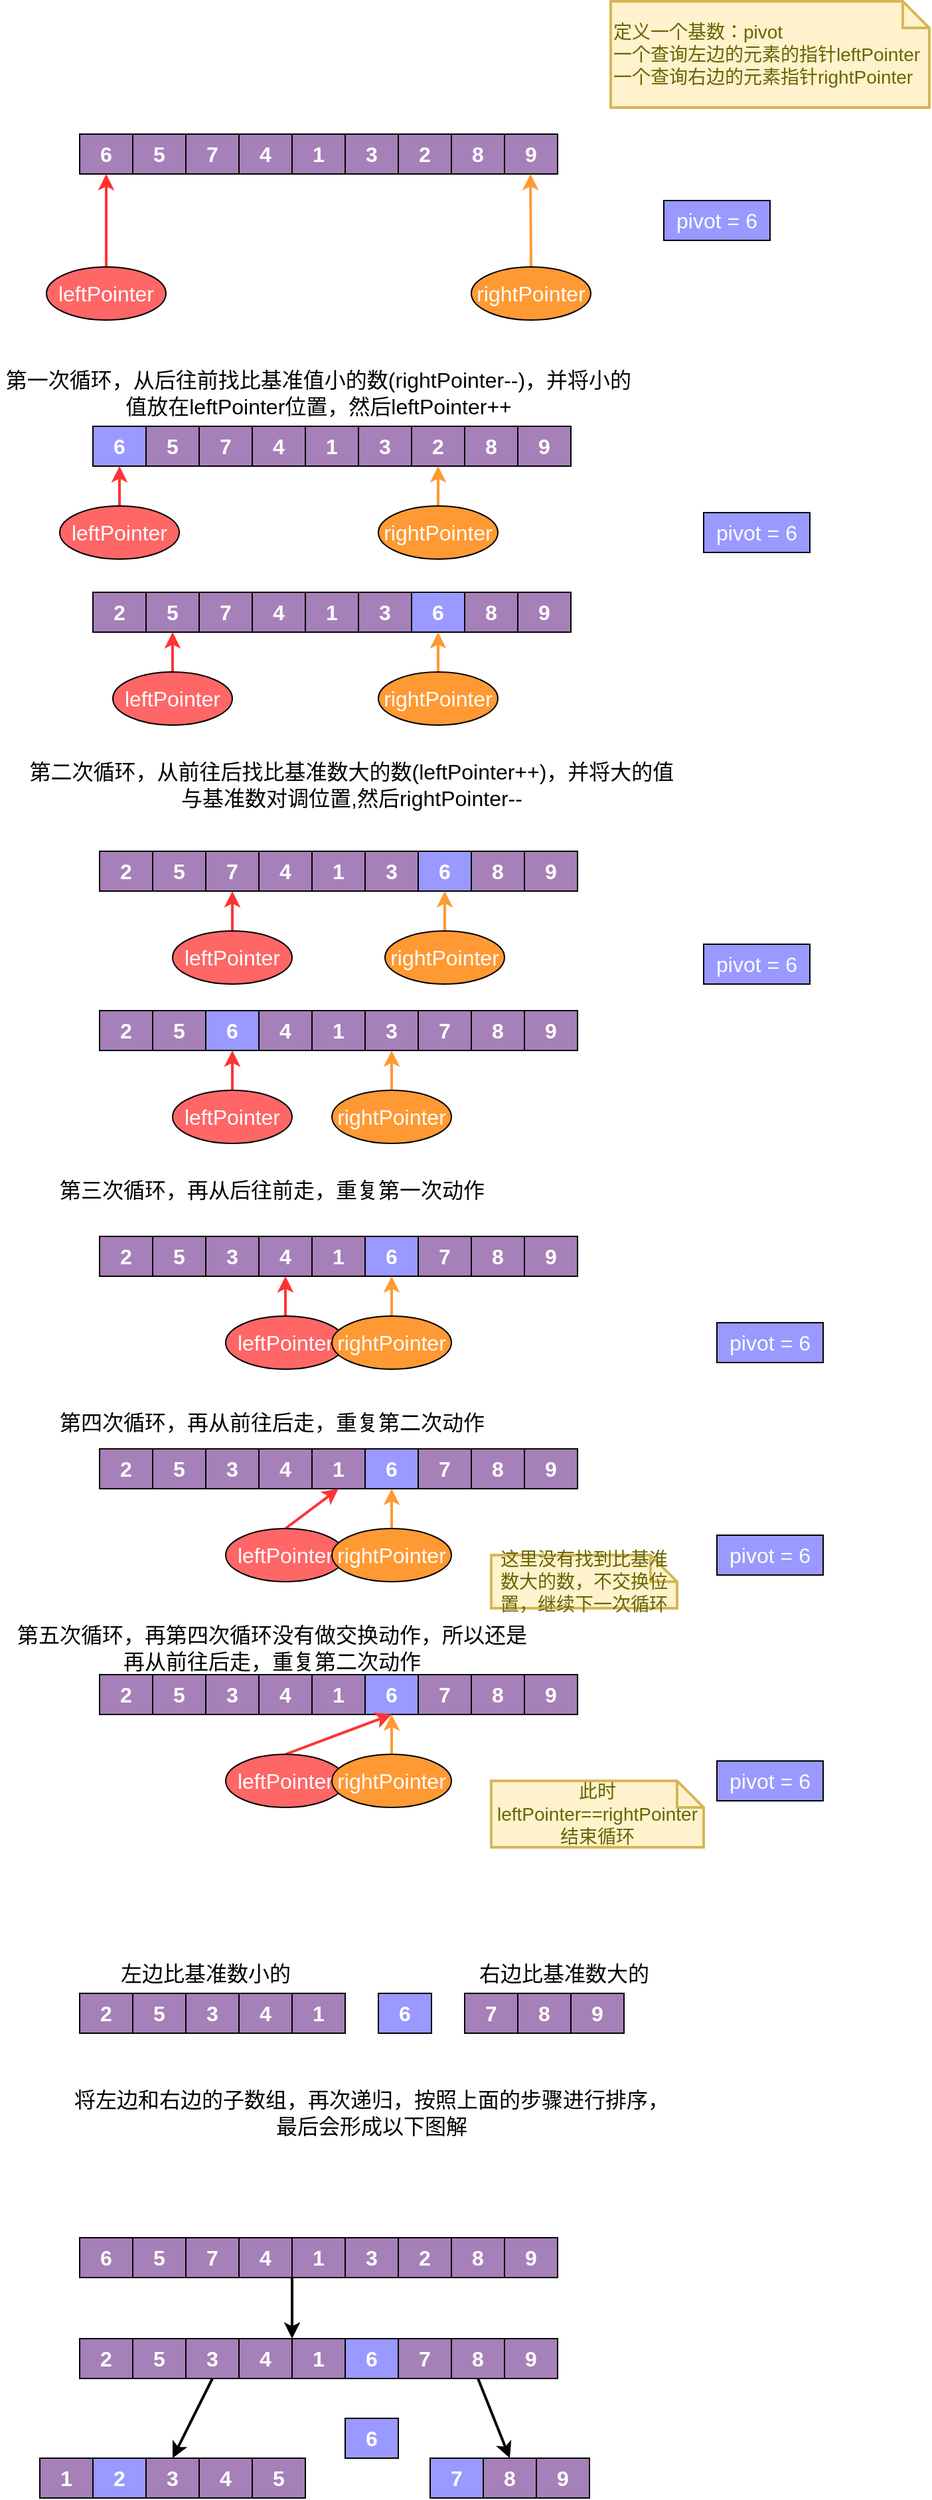 <mxfile version="15.6.8" type="github" pages="2">
  <diagram id="ATivfeKOni3P2LOzAWiQ" name="快速排序s">
    <mxGraphModel dx="642" dy="460" grid="1" gridSize="10" guides="1" tooltips="1" connect="1" arrows="1" fold="1" page="1" pageScale="1" pageWidth="827" pageHeight="1169" math="0" shadow="0">
      <root>
        <mxCell id="0" />
        <mxCell id="1" parent="0" />
        <mxCell id="R9cgglhznIyMTxW2har4-1" value="6" style="rounded=0;whiteSpace=wrap;html=1;fillColor=#A680B8;fontColor=#FFFFFF;fontSize=16;fontStyle=1" vertex="1" parent="1">
          <mxGeometry x="90" y="140" width="40" height="30" as="geometry" />
        </mxCell>
        <mxCell id="R9cgglhznIyMTxW2har4-2" value="5" style="rounded=0;whiteSpace=wrap;html=1;fillColor=#A680B8;fontColor=#FFFFFF;fontSize=16;fontStyle=1" vertex="1" parent="1">
          <mxGeometry x="130" y="140" width="40" height="30" as="geometry" />
        </mxCell>
        <mxCell id="R9cgglhznIyMTxW2har4-3" value="7" style="rounded=0;whiteSpace=wrap;html=1;fillColor=#A680B8;fontColor=#FFFFFF;fontSize=16;fontStyle=1" vertex="1" parent="1">
          <mxGeometry x="170" y="140" width="40" height="30" as="geometry" />
        </mxCell>
        <mxCell id="R9cgglhznIyMTxW2har4-4" value="4" style="rounded=0;whiteSpace=wrap;html=1;fillColor=#A680B8;fontColor=#FFFFFF;fontSize=16;fontStyle=1" vertex="1" parent="1">
          <mxGeometry x="210" y="140" width="40" height="30" as="geometry" />
        </mxCell>
        <mxCell id="R9cgglhznIyMTxW2har4-5" value="1" style="rounded=0;whiteSpace=wrap;html=1;fillColor=#A680B8;fontColor=#FFFFFF;fontSize=16;fontStyle=1" vertex="1" parent="1">
          <mxGeometry x="250" y="140" width="40" height="30" as="geometry" />
        </mxCell>
        <mxCell id="R9cgglhznIyMTxW2har4-6" value="3" style="rounded=0;whiteSpace=wrap;html=1;fillColor=#A680B8;fontColor=#FFFFFF;fontSize=16;fontStyle=1" vertex="1" parent="1">
          <mxGeometry x="290" y="140" width="40" height="30" as="geometry" />
        </mxCell>
        <mxCell id="R9cgglhznIyMTxW2har4-7" value="2" style="rounded=0;whiteSpace=wrap;html=1;fillColor=#A680B8;fontColor=#FFFFFF;fontSize=16;fontStyle=1" vertex="1" parent="1">
          <mxGeometry x="330" y="140" width="40" height="30" as="geometry" />
        </mxCell>
        <mxCell id="R9cgglhznIyMTxW2har4-8" value="8" style="rounded=0;whiteSpace=wrap;html=1;fillColor=#A680B8;fontColor=#FFFFFF;fontSize=16;fontStyle=1" vertex="1" parent="1">
          <mxGeometry x="370" y="140" width="40" height="30" as="geometry" />
        </mxCell>
        <mxCell id="R9cgglhznIyMTxW2har4-9" value="9" style="rounded=0;whiteSpace=wrap;html=1;fillColor=#A680B8;fontColor=#FFFFFF;fontSize=16;fontStyle=1" vertex="1" parent="1">
          <mxGeometry x="410" y="140" width="40" height="30" as="geometry" />
        </mxCell>
        <mxCell id="R9cgglhznIyMTxW2har4-13" value="定义一个基数：pivot&lt;br&gt;一个查询左边的元素的指针leftPointer&lt;br&gt;一个查询右边的元素指针rightPointer" style="shape=note;strokeWidth=2;fontSize=14;size=20;whiteSpace=wrap;html=1;fillColor=#fff2cc;strokeColor=#d6b656;fontColor=#666600;rounded=0;verticalAlign=middle;align=left;" vertex="1" parent="1">
          <mxGeometry x="490" y="40" width="240" height="80" as="geometry" />
        </mxCell>
        <mxCell id="R9cgglhznIyMTxW2har4-14" value="pivot = 6" style="rounded=0;whiteSpace=wrap;html=1;fontSize=16;fontColor=#FFFFFF;fillColor=#9999FF;align=center;" vertex="1" parent="1">
          <mxGeometry x="530" y="190" width="80" height="30" as="geometry" />
        </mxCell>
        <mxCell id="R9cgglhznIyMTxW2har4-15" value="" style="endArrow=classic;html=1;rounded=0;fontSize=16;fontColor=#FFFFFF;entryX=0.5;entryY=1;entryDx=0;entryDy=0;strokeWidth=2;strokeColor=#FF3333;exitX=0.5;exitY=0;exitDx=0;exitDy=0;" edge="1" parent="1" source="R9cgglhznIyMTxW2har4-17" target="R9cgglhznIyMTxW2har4-1">
          <mxGeometry width="50" height="50" relative="1" as="geometry">
            <mxPoint x="110" y="220" as="sourcePoint" />
            <mxPoint x="110" y="280" as="targetPoint" />
          </mxGeometry>
        </mxCell>
        <mxCell id="R9cgglhznIyMTxW2har4-16" value="" style="endArrow=classic;html=1;rounded=0;fontSize=16;fontColor=#FFFFFF;entryX=0.5;entryY=1;entryDx=0;entryDy=0;strokeWidth=2;strokeColor=#FF9933;exitX=0.5;exitY=0;exitDx=0;exitDy=0;fillColor=#FFB366;" edge="1" parent="1" source="R9cgglhznIyMTxW2har4-18">
          <mxGeometry width="50" height="50" relative="1" as="geometry">
            <mxPoint x="429.5" y="240" as="sourcePoint" />
            <mxPoint x="429.5" y="170" as="targetPoint" />
          </mxGeometry>
        </mxCell>
        <mxCell id="R9cgglhznIyMTxW2har4-17" value="leftPointer" style="ellipse;whiteSpace=wrap;html=1;fontSize=16;fontColor=#FFFFFF;fillColor=#FF6666;align=center;" vertex="1" parent="1">
          <mxGeometry x="65" y="240" width="90" height="40" as="geometry" />
        </mxCell>
        <mxCell id="R9cgglhznIyMTxW2har4-18" value="rightPointer" style="ellipse;whiteSpace=wrap;html=1;fontSize=16;fontColor=#FFFFFF;fillColor=#FF9933;align=center;" vertex="1" parent="1">
          <mxGeometry x="385" y="240" width="90" height="40" as="geometry" />
        </mxCell>
        <mxCell id="R9cgglhznIyMTxW2har4-19" value="&lt;font color=&quot;#000000&quot;&gt;第一次循环，从后往前找比基准值小的数(rightPointer--)，并将小的值放在leftPointer位置，然后leftPointer++&lt;/font&gt;" style="text;html=1;strokeColor=none;fillColor=none;align=center;verticalAlign=middle;whiteSpace=wrap;rounded=0;fontSize=16;fontColor=#FFFFFF;" vertex="1" parent="1">
          <mxGeometry x="30" y="320" width="480" height="30" as="geometry" />
        </mxCell>
        <mxCell id="R9cgglhznIyMTxW2har4-21" value="6" style="rounded=0;whiteSpace=wrap;html=1;fillColor=#9999FF;fontColor=#FFFFFF;fontSize=16;fontStyle=1" vertex="1" parent="1">
          <mxGeometry x="100" y="360" width="40" height="30" as="geometry" />
        </mxCell>
        <mxCell id="R9cgglhznIyMTxW2har4-22" value="5" style="rounded=0;whiteSpace=wrap;html=1;fillColor=#A680B8;fontColor=#FFFFFF;fontSize=16;fontStyle=1" vertex="1" parent="1">
          <mxGeometry x="140" y="360" width="40" height="30" as="geometry" />
        </mxCell>
        <mxCell id="R9cgglhznIyMTxW2har4-23" value="7" style="rounded=0;whiteSpace=wrap;html=1;fillColor=#A680B8;fontColor=#FFFFFF;fontSize=16;fontStyle=1" vertex="1" parent="1">
          <mxGeometry x="180" y="360" width="40" height="30" as="geometry" />
        </mxCell>
        <mxCell id="R9cgglhznIyMTxW2har4-24" value="4" style="rounded=0;whiteSpace=wrap;html=1;fillColor=#A680B8;fontColor=#FFFFFF;fontSize=16;fontStyle=1" vertex="1" parent="1">
          <mxGeometry x="220" y="360" width="40" height="30" as="geometry" />
        </mxCell>
        <mxCell id="R9cgglhznIyMTxW2har4-25" value="1" style="rounded=0;whiteSpace=wrap;html=1;fillColor=#A680B8;fontColor=#FFFFFF;fontSize=16;fontStyle=1" vertex="1" parent="1">
          <mxGeometry x="260" y="360" width="40" height="30" as="geometry" />
        </mxCell>
        <mxCell id="R9cgglhznIyMTxW2har4-26" value="3" style="rounded=0;whiteSpace=wrap;html=1;fillColor=#A680B8;fontColor=#FFFFFF;fontSize=16;fontStyle=1" vertex="1" parent="1">
          <mxGeometry x="300" y="360" width="40" height="30" as="geometry" />
        </mxCell>
        <mxCell id="R9cgglhznIyMTxW2har4-27" value="2" style="rounded=0;whiteSpace=wrap;html=1;fillColor=#A680B8;fontColor=#FFFFFF;fontSize=16;fontStyle=1" vertex="1" parent="1">
          <mxGeometry x="340" y="360" width="40" height="30" as="geometry" />
        </mxCell>
        <mxCell id="R9cgglhznIyMTxW2har4-28" value="8" style="rounded=0;whiteSpace=wrap;html=1;fillColor=#A680B8;fontColor=#FFFFFF;fontSize=16;fontStyle=1" vertex="1" parent="1">
          <mxGeometry x="380" y="360" width="40" height="30" as="geometry" />
        </mxCell>
        <mxCell id="R9cgglhznIyMTxW2har4-29" value="9" style="rounded=0;whiteSpace=wrap;html=1;fillColor=#A680B8;fontColor=#FFFFFF;fontSize=16;fontStyle=1" vertex="1" parent="1">
          <mxGeometry x="420" y="360" width="40" height="30" as="geometry" />
        </mxCell>
        <mxCell id="R9cgglhznIyMTxW2har4-30" value="" style="endArrow=classic;html=1;rounded=0;fontSize=16;fontColor=#FFFFFF;entryX=0.5;entryY=1;entryDx=0;entryDy=0;strokeWidth=2;strokeColor=#FF3333;exitX=0.5;exitY=0;exitDx=0;exitDy=0;" edge="1" parent="1" source="R9cgglhznIyMTxW2har4-32" target="R9cgglhznIyMTxW2har4-21">
          <mxGeometry width="50" height="50" relative="1" as="geometry">
            <mxPoint x="120" y="440" as="sourcePoint" />
            <mxPoint x="120" y="500" as="targetPoint" />
          </mxGeometry>
        </mxCell>
        <mxCell id="R9cgglhznIyMTxW2har4-31" value="" style="endArrow=classic;html=1;rounded=0;fontSize=16;fontColor=#FFFFFF;entryX=0.5;entryY=1;entryDx=0;entryDy=0;strokeWidth=2;strokeColor=#FF9933;exitX=0.5;exitY=0;exitDx=0;exitDy=0;fillColor=#FFB366;" edge="1" parent="1" source="R9cgglhznIyMTxW2har4-33" target="R9cgglhznIyMTxW2har4-27">
          <mxGeometry width="50" height="50" relative="1" as="geometry">
            <mxPoint x="439.5" y="460" as="sourcePoint" />
            <mxPoint x="439.5" y="390" as="targetPoint" />
          </mxGeometry>
        </mxCell>
        <mxCell id="R9cgglhznIyMTxW2har4-32" value="leftPointer" style="ellipse;whiteSpace=wrap;html=1;fontSize=16;fontColor=#FFFFFF;fillColor=#FF6666;align=center;" vertex="1" parent="1">
          <mxGeometry x="75" y="420" width="90" height="40" as="geometry" />
        </mxCell>
        <mxCell id="R9cgglhznIyMTxW2har4-33" value="rightPointer" style="ellipse;whiteSpace=wrap;html=1;fontSize=16;fontColor=#FFFFFF;fillColor=#FF9933;align=center;" vertex="1" parent="1">
          <mxGeometry x="315" y="420" width="90" height="40" as="geometry" />
        </mxCell>
        <mxCell id="R9cgglhznIyMTxW2har4-34" value="pivot = 6" style="rounded=0;whiteSpace=wrap;html=1;fontSize=16;fontColor=#FFFFFF;fillColor=#9999FF;align=center;" vertex="1" parent="1">
          <mxGeometry x="560" y="425" width="80" height="30" as="geometry" />
        </mxCell>
        <mxCell id="R9cgglhznIyMTxW2har4-35" value="2" style="rounded=0;whiteSpace=wrap;html=1;fillColor=#A680B8;fontColor=#FFFFFF;fontSize=16;fontStyle=1" vertex="1" parent="1">
          <mxGeometry x="100" y="485" width="40" height="30" as="geometry" />
        </mxCell>
        <mxCell id="R9cgglhznIyMTxW2har4-36" value="5" style="rounded=0;whiteSpace=wrap;html=1;fillColor=#A680B8;fontColor=#FFFFFF;fontSize=16;fontStyle=1" vertex="1" parent="1">
          <mxGeometry x="140" y="485" width="40" height="30" as="geometry" />
        </mxCell>
        <mxCell id="R9cgglhznIyMTxW2har4-37" value="7" style="rounded=0;whiteSpace=wrap;html=1;fillColor=#A680B8;fontColor=#FFFFFF;fontSize=16;fontStyle=1" vertex="1" parent="1">
          <mxGeometry x="180" y="485" width="40" height="30" as="geometry" />
        </mxCell>
        <mxCell id="R9cgglhznIyMTxW2har4-38" value="4" style="rounded=0;whiteSpace=wrap;html=1;fillColor=#A680B8;fontColor=#FFFFFF;fontSize=16;fontStyle=1" vertex="1" parent="1">
          <mxGeometry x="220" y="485" width="40" height="30" as="geometry" />
        </mxCell>
        <mxCell id="R9cgglhznIyMTxW2har4-39" value="1" style="rounded=0;whiteSpace=wrap;html=1;fillColor=#A680B8;fontColor=#FFFFFF;fontSize=16;fontStyle=1" vertex="1" parent="1">
          <mxGeometry x="260" y="485" width="40" height="30" as="geometry" />
        </mxCell>
        <mxCell id="R9cgglhznIyMTxW2har4-40" value="3" style="rounded=0;whiteSpace=wrap;html=1;fillColor=#A680B8;fontColor=#FFFFFF;fontSize=16;fontStyle=1" vertex="1" parent="1">
          <mxGeometry x="300" y="485" width="40" height="30" as="geometry" />
        </mxCell>
        <mxCell id="R9cgglhznIyMTxW2har4-41" value="6" style="rounded=0;whiteSpace=wrap;html=1;fillColor=#9999FF;fontColor=#FFFFFF;fontSize=16;fontStyle=1" vertex="1" parent="1">
          <mxGeometry x="340" y="485" width="40" height="30" as="geometry" />
        </mxCell>
        <mxCell id="R9cgglhznIyMTxW2har4-42" value="8" style="rounded=0;whiteSpace=wrap;html=1;fillColor=#A680B8;fontColor=#FFFFFF;fontSize=16;fontStyle=1" vertex="1" parent="1">
          <mxGeometry x="380" y="485" width="40" height="30" as="geometry" />
        </mxCell>
        <mxCell id="R9cgglhznIyMTxW2har4-43" value="9" style="rounded=0;whiteSpace=wrap;html=1;fillColor=#A680B8;fontColor=#FFFFFF;fontSize=16;fontStyle=1" vertex="1" parent="1">
          <mxGeometry x="420" y="485" width="40" height="30" as="geometry" />
        </mxCell>
        <mxCell id="R9cgglhznIyMTxW2har4-44" value="" style="endArrow=classic;html=1;rounded=0;fontSize=16;fontColor=#FFFFFF;entryX=0.5;entryY=1;entryDx=0;entryDy=0;strokeWidth=2;strokeColor=#FF3333;exitX=0.5;exitY=0;exitDx=0;exitDy=0;" edge="1" parent="1" source="R9cgglhznIyMTxW2har4-46" target="R9cgglhznIyMTxW2har4-36">
          <mxGeometry width="50" height="50" relative="1" as="geometry">
            <mxPoint x="120" y="565" as="sourcePoint" />
            <mxPoint x="120" y="625" as="targetPoint" />
          </mxGeometry>
        </mxCell>
        <mxCell id="R9cgglhznIyMTxW2har4-45" value="" style="endArrow=classic;html=1;rounded=0;fontSize=16;fontColor=#FFFFFF;entryX=0.5;entryY=1;entryDx=0;entryDy=0;strokeWidth=2;strokeColor=#FF9933;exitX=0.5;exitY=0;exitDx=0;exitDy=0;fillColor=#FFB366;" edge="1" parent="1" source="R9cgglhznIyMTxW2har4-47" target="R9cgglhznIyMTxW2har4-41">
          <mxGeometry width="50" height="50" relative="1" as="geometry">
            <mxPoint x="439.5" y="585" as="sourcePoint" />
            <mxPoint x="439.5" y="515" as="targetPoint" />
          </mxGeometry>
        </mxCell>
        <mxCell id="R9cgglhznIyMTxW2har4-46" value="leftPointer" style="ellipse;whiteSpace=wrap;html=1;fontSize=16;fontColor=#FFFFFF;fillColor=#FF6666;align=center;" vertex="1" parent="1">
          <mxGeometry x="115" y="545" width="90" height="40" as="geometry" />
        </mxCell>
        <mxCell id="R9cgglhznIyMTxW2har4-47" value="rightPointer" style="ellipse;whiteSpace=wrap;html=1;fontSize=16;fontColor=#FFFFFF;fillColor=#FF9933;align=center;" vertex="1" parent="1">
          <mxGeometry x="315" y="545" width="90" height="40" as="geometry" />
        </mxCell>
        <mxCell id="R9cgglhznIyMTxW2har4-48" value="第二次循环，从前往后找比基准数大的数(leftPointer++)，并将大的值与基准数对调位置,然后rightPointer--" style="text;html=1;strokeColor=none;fillColor=none;align=center;verticalAlign=middle;whiteSpace=wrap;rounded=0;fontSize=16;fontColor=#000000;" vertex="1" parent="1">
          <mxGeometry x="50" y="610" width="490" height="40" as="geometry" />
        </mxCell>
        <mxCell id="R9cgglhznIyMTxW2har4-49" value="2" style="rounded=0;whiteSpace=wrap;html=1;fillColor=#A680B8;fontColor=#FFFFFF;fontSize=16;fontStyle=1" vertex="1" parent="1">
          <mxGeometry x="105" y="680" width="40" height="30" as="geometry" />
        </mxCell>
        <mxCell id="R9cgglhznIyMTxW2har4-50" value="5" style="rounded=0;whiteSpace=wrap;html=1;fillColor=#A680B8;fontColor=#FFFFFF;fontSize=16;fontStyle=1" vertex="1" parent="1">
          <mxGeometry x="145" y="680" width="40" height="30" as="geometry" />
        </mxCell>
        <mxCell id="R9cgglhznIyMTxW2har4-51" value="7" style="rounded=0;whiteSpace=wrap;html=1;fillColor=#A680B8;fontColor=#FFFFFF;fontSize=16;fontStyle=1" vertex="1" parent="1">
          <mxGeometry x="185" y="680" width="40" height="30" as="geometry" />
        </mxCell>
        <mxCell id="R9cgglhznIyMTxW2har4-52" value="4" style="rounded=0;whiteSpace=wrap;html=1;fillColor=#A680B8;fontColor=#FFFFFF;fontSize=16;fontStyle=1" vertex="1" parent="1">
          <mxGeometry x="225" y="680" width="40" height="30" as="geometry" />
        </mxCell>
        <mxCell id="R9cgglhznIyMTxW2har4-53" value="1" style="rounded=0;whiteSpace=wrap;html=1;fillColor=#A680B8;fontColor=#FFFFFF;fontSize=16;fontStyle=1" vertex="1" parent="1">
          <mxGeometry x="265" y="680" width="40" height="30" as="geometry" />
        </mxCell>
        <mxCell id="R9cgglhznIyMTxW2har4-54" value="3" style="rounded=0;whiteSpace=wrap;html=1;fillColor=#A680B8;fontColor=#FFFFFF;fontSize=16;fontStyle=1" vertex="1" parent="1">
          <mxGeometry x="305" y="680" width="40" height="30" as="geometry" />
        </mxCell>
        <mxCell id="R9cgglhznIyMTxW2har4-55" value="6" style="rounded=0;whiteSpace=wrap;html=1;fillColor=#9999FF;fontColor=#FFFFFF;fontSize=16;fontStyle=1" vertex="1" parent="1">
          <mxGeometry x="345" y="680" width="40" height="30" as="geometry" />
        </mxCell>
        <mxCell id="R9cgglhznIyMTxW2har4-56" value="8" style="rounded=0;whiteSpace=wrap;html=1;fillColor=#A680B8;fontColor=#FFFFFF;fontSize=16;fontStyle=1" vertex="1" parent="1">
          <mxGeometry x="385" y="680" width="40" height="30" as="geometry" />
        </mxCell>
        <mxCell id="R9cgglhznIyMTxW2har4-57" value="9" style="rounded=0;whiteSpace=wrap;html=1;fillColor=#A680B8;fontColor=#FFFFFF;fontSize=16;fontStyle=1" vertex="1" parent="1">
          <mxGeometry x="425" y="680" width="40" height="30" as="geometry" />
        </mxCell>
        <mxCell id="R9cgglhznIyMTxW2har4-58" value="" style="endArrow=classic;html=1;rounded=0;fontSize=16;fontColor=#FFFFFF;entryX=0.5;entryY=1;entryDx=0;entryDy=0;strokeWidth=2;strokeColor=#FF3333;exitX=0.5;exitY=0;exitDx=0;exitDy=0;" edge="1" parent="1" source="R9cgglhznIyMTxW2har4-60" target="R9cgglhznIyMTxW2har4-51">
          <mxGeometry width="50" height="50" relative="1" as="geometry">
            <mxPoint x="125" y="760" as="sourcePoint" />
            <mxPoint x="125" y="820" as="targetPoint" />
          </mxGeometry>
        </mxCell>
        <mxCell id="R9cgglhznIyMTxW2har4-59" value="" style="endArrow=classic;html=1;rounded=0;fontSize=16;fontColor=#FFFFFF;entryX=0.5;entryY=1;entryDx=0;entryDy=0;strokeWidth=2;strokeColor=#FF9933;exitX=0.5;exitY=0;exitDx=0;exitDy=0;fillColor=#FFB366;" edge="1" parent="1" source="R9cgglhznIyMTxW2har4-61" target="R9cgglhznIyMTxW2har4-55">
          <mxGeometry width="50" height="50" relative="1" as="geometry">
            <mxPoint x="444.5" y="780" as="sourcePoint" />
            <mxPoint x="444.5" y="710" as="targetPoint" />
          </mxGeometry>
        </mxCell>
        <mxCell id="R9cgglhznIyMTxW2har4-60" value="leftPointer" style="ellipse;whiteSpace=wrap;html=1;fontSize=16;fontColor=#FFFFFF;fillColor=#FF6666;align=center;" vertex="1" parent="1">
          <mxGeometry x="160" y="740" width="90" height="40" as="geometry" />
        </mxCell>
        <mxCell id="R9cgglhznIyMTxW2har4-61" value="rightPointer" style="ellipse;whiteSpace=wrap;html=1;fontSize=16;fontColor=#FFFFFF;fillColor=#FF9933;align=center;" vertex="1" parent="1">
          <mxGeometry x="320" y="740" width="90" height="40" as="geometry" />
        </mxCell>
        <mxCell id="R9cgglhznIyMTxW2har4-62" value="pivot = 6" style="rounded=0;whiteSpace=wrap;html=1;fontSize=16;fontColor=#FFFFFF;fillColor=#9999FF;align=center;" vertex="1" parent="1">
          <mxGeometry x="560" y="750" width="80" height="30" as="geometry" />
        </mxCell>
        <mxCell id="R9cgglhznIyMTxW2har4-63" value="2" style="rounded=0;whiteSpace=wrap;html=1;fillColor=#A680B8;fontColor=#FFFFFF;fontSize=16;fontStyle=1" vertex="1" parent="1">
          <mxGeometry x="105" y="800" width="40" height="30" as="geometry" />
        </mxCell>
        <mxCell id="R9cgglhznIyMTxW2har4-64" value="5" style="rounded=0;whiteSpace=wrap;html=1;fillColor=#A680B8;fontColor=#FFFFFF;fontSize=16;fontStyle=1" vertex="1" parent="1">
          <mxGeometry x="145" y="800" width="40" height="30" as="geometry" />
        </mxCell>
        <mxCell id="R9cgglhznIyMTxW2har4-65" value="7" style="rounded=0;whiteSpace=wrap;html=1;fillColor=#A680B8;fontColor=#FFFFFF;fontSize=16;fontStyle=1" vertex="1" parent="1">
          <mxGeometry x="345" y="800" width="40" height="30" as="geometry" />
        </mxCell>
        <mxCell id="R9cgglhznIyMTxW2har4-66" value="4" style="rounded=0;whiteSpace=wrap;html=1;fillColor=#A680B8;fontColor=#FFFFFF;fontSize=16;fontStyle=1" vertex="1" parent="1">
          <mxGeometry x="225" y="800" width="40" height="30" as="geometry" />
        </mxCell>
        <mxCell id="R9cgglhznIyMTxW2har4-67" value="1" style="rounded=0;whiteSpace=wrap;html=1;fillColor=#A680B8;fontColor=#FFFFFF;fontSize=16;fontStyle=1" vertex="1" parent="1">
          <mxGeometry x="265" y="800" width="40" height="30" as="geometry" />
        </mxCell>
        <mxCell id="R9cgglhznIyMTxW2har4-68" value="3" style="rounded=0;whiteSpace=wrap;html=1;fillColor=#A680B8;fontColor=#FFFFFF;fontSize=16;fontStyle=1" vertex="1" parent="1">
          <mxGeometry x="305" y="800" width="40" height="30" as="geometry" />
        </mxCell>
        <mxCell id="R9cgglhznIyMTxW2har4-69" value="6" style="rounded=0;whiteSpace=wrap;html=1;fillColor=#9999FF;fontColor=#FFFFFF;fontSize=16;fontStyle=1" vertex="1" parent="1">
          <mxGeometry x="185" y="800" width="40" height="30" as="geometry" />
        </mxCell>
        <mxCell id="R9cgglhznIyMTxW2har4-70" value="8" style="rounded=0;whiteSpace=wrap;html=1;fillColor=#A680B8;fontColor=#FFFFFF;fontSize=16;fontStyle=1" vertex="1" parent="1">
          <mxGeometry x="385" y="800" width="40" height="30" as="geometry" />
        </mxCell>
        <mxCell id="R9cgglhznIyMTxW2har4-71" value="9" style="rounded=0;whiteSpace=wrap;html=1;fillColor=#A680B8;fontColor=#FFFFFF;fontSize=16;fontStyle=1" vertex="1" parent="1">
          <mxGeometry x="425" y="800" width="40" height="30" as="geometry" />
        </mxCell>
        <mxCell id="R9cgglhznIyMTxW2har4-72" value="" style="endArrow=classic;html=1;rounded=0;fontSize=16;fontColor=#FFFFFF;strokeWidth=2;strokeColor=#FF3333;exitX=0.5;exitY=0;exitDx=0;exitDy=0;entryX=0.5;entryY=1;entryDx=0;entryDy=0;" edge="1" parent="1" source="R9cgglhznIyMTxW2har4-74" target="R9cgglhznIyMTxW2har4-69">
          <mxGeometry width="50" height="50" relative="1" as="geometry">
            <mxPoint x="125" y="880" as="sourcePoint" />
            <mxPoint x="250" y="850" as="targetPoint" />
          </mxGeometry>
        </mxCell>
        <mxCell id="R9cgglhznIyMTxW2har4-73" value="" style="endArrow=classic;html=1;rounded=0;fontSize=16;fontColor=#FFFFFF;strokeWidth=2;strokeColor=#FF9933;exitX=0.5;exitY=0;exitDx=0;exitDy=0;fillColor=#FFB366;entryX=0.5;entryY=1;entryDx=0;entryDy=0;" edge="1" parent="1" source="R9cgglhznIyMTxW2har4-75" target="R9cgglhznIyMTxW2har4-68">
          <mxGeometry width="50" height="50" relative="1" as="geometry">
            <mxPoint x="444.5" y="900" as="sourcePoint" />
            <mxPoint x="365" y="940" as="targetPoint" />
          </mxGeometry>
        </mxCell>
        <mxCell id="R9cgglhznIyMTxW2har4-74" value="leftPointer" style="ellipse;whiteSpace=wrap;html=1;fontSize=16;fontColor=#FFFFFF;fillColor=#FF6666;align=center;" vertex="1" parent="1">
          <mxGeometry x="160" y="860" width="90" height="40" as="geometry" />
        </mxCell>
        <mxCell id="R9cgglhznIyMTxW2har4-75" value="rightPointer" style="ellipse;whiteSpace=wrap;html=1;fontSize=16;fontColor=#FFFFFF;fillColor=#FF9933;align=center;" vertex="1" parent="1">
          <mxGeometry x="280" y="860" width="90" height="40" as="geometry" />
        </mxCell>
        <mxCell id="R9cgglhznIyMTxW2har4-76" value="第三次循环，再从后往前走，重复第一次动作" style="text;html=1;strokeColor=none;fillColor=none;align=center;verticalAlign=middle;whiteSpace=wrap;rounded=0;fontSize=16;fontColor=#000000;" vertex="1" parent="1">
          <mxGeometry x="70" y="920" width="330" height="30" as="geometry" />
        </mxCell>
        <mxCell id="R9cgglhznIyMTxW2har4-77" value="2" style="rounded=0;whiteSpace=wrap;html=1;fillColor=#A680B8;fontColor=#FFFFFF;fontSize=16;fontStyle=1" vertex="1" parent="1">
          <mxGeometry x="105" y="970" width="40" height="30" as="geometry" />
        </mxCell>
        <mxCell id="R9cgglhznIyMTxW2har4-78" value="5" style="rounded=0;whiteSpace=wrap;html=1;fillColor=#A680B8;fontColor=#FFFFFF;fontSize=16;fontStyle=1" vertex="1" parent="1">
          <mxGeometry x="145" y="970" width="40" height="30" as="geometry" />
        </mxCell>
        <mxCell id="R9cgglhznIyMTxW2har4-79" value="7" style="rounded=0;whiteSpace=wrap;html=1;fillColor=#A680B8;fontColor=#FFFFFF;fontSize=16;fontStyle=1" vertex="1" parent="1">
          <mxGeometry x="345" y="970" width="40" height="30" as="geometry" />
        </mxCell>
        <mxCell id="R9cgglhznIyMTxW2har4-80" value="4" style="rounded=0;whiteSpace=wrap;html=1;fillColor=#A680B8;fontColor=#FFFFFF;fontSize=16;fontStyle=1" vertex="1" parent="1">
          <mxGeometry x="225" y="970" width="40" height="30" as="geometry" />
        </mxCell>
        <mxCell id="R9cgglhznIyMTxW2har4-81" value="1" style="rounded=0;whiteSpace=wrap;html=1;fillColor=#A680B8;fontColor=#FFFFFF;fontSize=16;fontStyle=1" vertex="1" parent="1">
          <mxGeometry x="265" y="970" width="40" height="30" as="geometry" />
        </mxCell>
        <mxCell id="R9cgglhznIyMTxW2har4-82" value="3" style="rounded=0;whiteSpace=wrap;html=1;fillColor=#A680B8;fontColor=#FFFFFF;fontSize=16;fontStyle=1" vertex="1" parent="1">
          <mxGeometry x="185" y="970" width="40" height="30" as="geometry" />
        </mxCell>
        <mxCell id="R9cgglhznIyMTxW2har4-83" value="6" style="rounded=0;whiteSpace=wrap;html=1;fillColor=#9999FF;fontColor=#FFFFFF;fontSize=16;fontStyle=1" vertex="1" parent="1">
          <mxGeometry x="305" y="970" width="40" height="30" as="geometry" />
        </mxCell>
        <mxCell id="R9cgglhznIyMTxW2har4-84" value="8" style="rounded=0;whiteSpace=wrap;html=1;fillColor=#A680B8;fontColor=#FFFFFF;fontSize=16;fontStyle=1" vertex="1" parent="1">
          <mxGeometry x="385" y="970" width="40" height="30" as="geometry" />
        </mxCell>
        <mxCell id="R9cgglhznIyMTxW2har4-85" value="9" style="rounded=0;whiteSpace=wrap;html=1;fillColor=#A680B8;fontColor=#FFFFFF;fontSize=16;fontStyle=1" vertex="1" parent="1">
          <mxGeometry x="425" y="970" width="40" height="30" as="geometry" />
        </mxCell>
        <mxCell id="R9cgglhznIyMTxW2har4-86" value="" style="endArrow=classic;html=1;rounded=0;fontSize=16;fontColor=#FFFFFF;strokeWidth=2;strokeColor=#FF3333;exitX=0.5;exitY=0;exitDx=0;exitDy=0;entryX=0.5;entryY=1;entryDx=0;entryDy=0;" edge="1" parent="1" source="R9cgglhznIyMTxW2har4-88" target="R9cgglhznIyMTxW2har4-80">
          <mxGeometry width="50" height="50" relative="1" as="geometry">
            <mxPoint x="125" y="1050" as="sourcePoint" />
            <mxPoint x="250" y="1020" as="targetPoint" />
          </mxGeometry>
        </mxCell>
        <mxCell id="R9cgglhznIyMTxW2har4-87" value="" style="endArrow=classic;html=1;rounded=0;fontSize=16;fontColor=#FFFFFF;strokeWidth=2;strokeColor=#FF9933;exitX=0.5;exitY=0;exitDx=0;exitDy=0;fillColor=#FFB366;entryX=0.5;entryY=1;entryDx=0;entryDy=0;" edge="1" parent="1" source="R9cgglhznIyMTxW2har4-89" target="R9cgglhznIyMTxW2har4-83">
          <mxGeometry width="50" height="50" relative="1" as="geometry">
            <mxPoint x="444.5" y="1070" as="sourcePoint" />
            <mxPoint x="365" y="1110" as="targetPoint" />
          </mxGeometry>
        </mxCell>
        <mxCell id="R9cgglhznIyMTxW2har4-88" value="leftPointer" style="ellipse;whiteSpace=wrap;html=1;fontSize=16;fontColor=#FFFFFF;fillColor=#FF6666;align=center;" vertex="1" parent="1">
          <mxGeometry x="200" y="1030" width="90" height="40" as="geometry" />
        </mxCell>
        <mxCell id="R9cgglhznIyMTxW2har4-89" value="rightPointer" style="ellipse;whiteSpace=wrap;html=1;fontSize=16;fontColor=#FFFFFF;fillColor=#FF9933;align=center;" vertex="1" parent="1">
          <mxGeometry x="280" y="1030" width="90" height="40" as="geometry" />
        </mxCell>
        <mxCell id="R9cgglhznIyMTxW2har4-90" value="pivot = 6" style="rounded=0;whiteSpace=wrap;html=1;fontSize=16;fontColor=#FFFFFF;fillColor=#9999FF;align=center;" vertex="1" parent="1">
          <mxGeometry x="570" y="1035" width="80" height="30" as="geometry" />
        </mxCell>
        <mxCell id="R9cgglhznIyMTxW2har4-91" value="第四次循环，再从前往后走，重复第二次动作" style="text;html=1;strokeColor=none;fillColor=none;align=center;verticalAlign=middle;whiteSpace=wrap;rounded=0;fontSize=16;fontColor=#000000;" vertex="1" parent="1">
          <mxGeometry x="35" y="1090" width="400" height="40" as="geometry" />
        </mxCell>
        <mxCell id="R9cgglhznIyMTxW2har4-93" value="2" style="rounded=0;whiteSpace=wrap;html=1;fillColor=#A680B8;fontColor=#FFFFFF;fontSize=16;fontStyle=1" vertex="1" parent="1">
          <mxGeometry x="105" y="1130" width="40" height="30" as="geometry" />
        </mxCell>
        <mxCell id="R9cgglhznIyMTxW2har4-94" value="5" style="rounded=0;whiteSpace=wrap;html=1;fillColor=#A680B8;fontColor=#FFFFFF;fontSize=16;fontStyle=1" vertex="1" parent="1">
          <mxGeometry x="145" y="1130" width="40" height="30" as="geometry" />
        </mxCell>
        <mxCell id="R9cgglhznIyMTxW2har4-95" value="7" style="rounded=0;whiteSpace=wrap;html=1;fillColor=#A680B8;fontColor=#FFFFFF;fontSize=16;fontStyle=1" vertex="1" parent="1">
          <mxGeometry x="345" y="1130" width="40" height="30" as="geometry" />
        </mxCell>
        <mxCell id="R9cgglhznIyMTxW2har4-96" value="4" style="rounded=0;whiteSpace=wrap;html=1;fillColor=#A680B8;fontColor=#FFFFFF;fontSize=16;fontStyle=1" vertex="1" parent="1">
          <mxGeometry x="225" y="1130" width="40" height="30" as="geometry" />
        </mxCell>
        <mxCell id="R9cgglhznIyMTxW2har4-97" value="1" style="rounded=0;whiteSpace=wrap;html=1;fillColor=#A680B8;fontColor=#FFFFFF;fontSize=16;fontStyle=1" vertex="1" parent="1">
          <mxGeometry x="265" y="1130" width="40" height="30" as="geometry" />
        </mxCell>
        <mxCell id="R9cgglhznIyMTxW2har4-98" value="3" style="rounded=0;whiteSpace=wrap;html=1;fillColor=#A680B8;fontColor=#FFFFFF;fontSize=16;fontStyle=1" vertex="1" parent="1">
          <mxGeometry x="185" y="1130" width="40" height="30" as="geometry" />
        </mxCell>
        <mxCell id="R9cgglhznIyMTxW2har4-99" value="6" style="rounded=0;whiteSpace=wrap;html=1;fillColor=#9999FF;fontColor=#FFFFFF;fontSize=16;fontStyle=1" vertex="1" parent="1">
          <mxGeometry x="305" y="1130" width="40" height="30" as="geometry" />
        </mxCell>
        <mxCell id="R9cgglhznIyMTxW2har4-100" value="8" style="rounded=0;whiteSpace=wrap;html=1;fillColor=#A680B8;fontColor=#FFFFFF;fontSize=16;fontStyle=1" vertex="1" parent="1">
          <mxGeometry x="385" y="1130" width="40" height="30" as="geometry" />
        </mxCell>
        <mxCell id="R9cgglhznIyMTxW2har4-101" value="9" style="rounded=0;whiteSpace=wrap;html=1;fillColor=#A680B8;fontColor=#FFFFFF;fontSize=16;fontStyle=1" vertex="1" parent="1">
          <mxGeometry x="425" y="1130" width="40" height="30" as="geometry" />
        </mxCell>
        <mxCell id="R9cgglhznIyMTxW2har4-102" value="" style="endArrow=classic;html=1;rounded=0;fontSize=16;fontColor=#FFFFFF;strokeWidth=2;strokeColor=#FF3333;exitX=0.5;exitY=0;exitDx=0;exitDy=0;entryX=0.5;entryY=1;entryDx=0;entryDy=0;" edge="1" parent="1" source="R9cgglhznIyMTxW2har4-104" target="R9cgglhznIyMTxW2har4-97">
          <mxGeometry width="50" height="50" relative="1" as="geometry">
            <mxPoint x="125" y="1210" as="sourcePoint" />
            <mxPoint x="250" y="1180" as="targetPoint" />
          </mxGeometry>
        </mxCell>
        <mxCell id="R9cgglhznIyMTxW2har4-103" value="" style="endArrow=classic;html=1;rounded=0;fontSize=16;fontColor=#FFFFFF;strokeWidth=2;strokeColor=#FF9933;exitX=0.5;exitY=0;exitDx=0;exitDy=0;fillColor=#FFB366;entryX=0.5;entryY=1;entryDx=0;entryDy=0;" edge="1" parent="1" source="R9cgglhznIyMTxW2har4-105" target="R9cgglhznIyMTxW2har4-99">
          <mxGeometry width="50" height="50" relative="1" as="geometry">
            <mxPoint x="444.5" y="1230" as="sourcePoint" />
            <mxPoint x="365" y="1270" as="targetPoint" />
          </mxGeometry>
        </mxCell>
        <mxCell id="R9cgglhznIyMTxW2har4-104" value="leftPointer" style="ellipse;whiteSpace=wrap;html=1;fontSize=16;fontColor=#FFFFFF;fillColor=#FF6666;align=center;" vertex="1" parent="1">
          <mxGeometry x="200" y="1190" width="90" height="40" as="geometry" />
        </mxCell>
        <mxCell id="R9cgglhznIyMTxW2har4-105" value="rightPointer" style="ellipse;whiteSpace=wrap;html=1;fontSize=16;fontColor=#FFFFFF;fillColor=#FF9933;align=center;" vertex="1" parent="1">
          <mxGeometry x="280" y="1190" width="90" height="40" as="geometry" />
        </mxCell>
        <mxCell id="R9cgglhznIyMTxW2har4-106" value="pivot = 6" style="rounded=0;whiteSpace=wrap;html=1;fontSize=16;fontColor=#FFFFFF;fillColor=#9999FF;align=center;" vertex="1" parent="1">
          <mxGeometry x="570" y="1195" width="80" height="30" as="geometry" />
        </mxCell>
        <mxCell id="R9cgglhznIyMTxW2har4-107" value="这里没有找到比基准数大的数，不交换位置，继续下一次循环" style="shape=note;strokeWidth=2;fontSize=14;size=20;whiteSpace=wrap;html=1;fillColor=#fff2cc;strokeColor=#d6b656;fontColor=#666600;rounded=0;verticalAlign=middle;" vertex="1" parent="1">
          <mxGeometry x="400" y="1210" width="140" height="40" as="geometry" />
        </mxCell>
        <mxCell id="R9cgglhznIyMTxW2har4-108" value="第五次循环，再第四次循环没有做交换动作，所以还是再从前往后走，重复第二次动作" style="text;html=1;strokeColor=none;fillColor=none;align=center;verticalAlign=middle;whiteSpace=wrap;rounded=0;fontSize=16;fontColor=#000000;" vertex="1" parent="1">
          <mxGeometry x="35" y="1260" width="400" height="40" as="geometry" />
        </mxCell>
        <mxCell id="R9cgglhznIyMTxW2har4-109" value="2" style="rounded=0;whiteSpace=wrap;html=1;fillColor=#A680B8;fontColor=#FFFFFF;fontSize=16;fontStyle=1" vertex="1" parent="1">
          <mxGeometry x="105" y="1300" width="40" height="30" as="geometry" />
        </mxCell>
        <mxCell id="R9cgglhznIyMTxW2har4-110" value="5" style="rounded=0;whiteSpace=wrap;html=1;fillColor=#A680B8;fontColor=#FFFFFF;fontSize=16;fontStyle=1" vertex="1" parent="1">
          <mxGeometry x="145" y="1300" width="40" height="30" as="geometry" />
        </mxCell>
        <mxCell id="R9cgglhznIyMTxW2har4-111" value="7" style="rounded=0;whiteSpace=wrap;html=1;fillColor=#A680B8;fontColor=#FFFFFF;fontSize=16;fontStyle=1" vertex="1" parent="1">
          <mxGeometry x="345" y="1300" width="40" height="30" as="geometry" />
        </mxCell>
        <mxCell id="R9cgglhznIyMTxW2har4-112" value="4" style="rounded=0;whiteSpace=wrap;html=1;fillColor=#A680B8;fontColor=#FFFFFF;fontSize=16;fontStyle=1" vertex="1" parent="1">
          <mxGeometry x="225" y="1300" width="40" height="30" as="geometry" />
        </mxCell>
        <mxCell id="R9cgglhznIyMTxW2har4-113" value="1" style="rounded=0;whiteSpace=wrap;html=1;fillColor=#A680B8;fontColor=#FFFFFF;fontSize=16;fontStyle=1" vertex="1" parent="1">
          <mxGeometry x="265" y="1300" width="40" height="30" as="geometry" />
        </mxCell>
        <mxCell id="R9cgglhznIyMTxW2har4-114" value="3" style="rounded=0;whiteSpace=wrap;html=1;fillColor=#A680B8;fontColor=#FFFFFF;fontSize=16;fontStyle=1" vertex="1" parent="1">
          <mxGeometry x="185" y="1300" width="40" height="30" as="geometry" />
        </mxCell>
        <mxCell id="R9cgglhznIyMTxW2har4-115" value="6" style="rounded=0;whiteSpace=wrap;html=1;fillColor=#9999FF;fontColor=#FFFFFF;fontSize=16;fontStyle=1" vertex="1" parent="1">
          <mxGeometry x="305" y="1300" width="40" height="30" as="geometry" />
        </mxCell>
        <mxCell id="R9cgglhznIyMTxW2har4-116" value="8" style="rounded=0;whiteSpace=wrap;html=1;fillColor=#A680B8;fontColor=#FFFFFF;fontSize=16;fontStyle=1" vertex="1" parent="1">
          <mxGeometry x="385" y="1300" width="40" height="30" as="geometry" />
        </mxCell>
        <mxCell id="R9cgglhznIyMTxW2har4-117" value="9" style="rounded=0;whiteSpace=wrap;html=1;fillColor=#A680B8;fontColor=#FFFFFF;fontSize=16;fontStyle=1" vertex="1" parent="1">
          <mxGeometry x="425" y="1300" width="40" height="30" as="geometry" />
        </mxCell>
        <mxCell id="R9cgglhznIyMTxW2har4-118" value="" style="endArrow=classic;html=1;rounded=0;fontSize=16;fontColor=#FFFFFF;strokeWidth=2;strokeColor=#FF3333;exitX=0.5;exitY=0;exitDx=0;exitDy=0;entryX=0.5;entryY=1;entryDx=0;entryDy=0;" edge="1" parent="1" source="R9cgglhznIyMTxW2har4-120" target="R9cgglhznIyMTxW2har4-115">
          <mxGeometry width="50" height="50" relative="1" as="geometry">
            <mxPoint x="125" y="1380" as="sourcePoint" />
            <mxPoint x="250" y="1350" as="targetPoint" />
          </mxGeometry>
        </mxCell>
        <mxCell id="R9cgglhznIyMTxW2har4-119" value="" style="endArrow=classic;html=1;rounded=0;fontSize=16;fontColor=#FFFFFF;strokeWidth=2;strokeColor=#FF9933;exitX=0.5;exitY=0;exitDx=0;exitDy=0;fillColor=#FFB366;entryX=0.5;entryY=1;entryDx=0;entryDy=0;" edge="1" parent="1" source="R9cgglhznIyMTxW2har4-121" target="R9cgglhznIyMTxW2har4-115">
          <mxGeometry width="50" height="50" relative="1" as="geometry">
            <mxPoint x="444.5" y="1400" as="sourcePoint" />
            <mxPoint x="365" y="1440" as="targetPoint" />
          </mxGeometry>
        </mxCell>
        <mxCell id="R9cgglhznIyMTxW2har4-120" value="leftPointer" style="ellipse;whiteSpace=wrap;html=1;fontSize=16;fontColor=#FFFFFF;fillColor=#FF6666;align=center;" vertex="1" parent="1">
          <mxGeometry x="200" y="1360" width="90" height="40" as="geometry" />
        </mxCell>
        <mxCell id="R9cgglhznIyMTxW2har4-121" value="rightPointer" style="ellipse;whiteSpace=wrap;html=1;fontSize=16;fontColor=#FFFFFF;fillColor=#FF9933;align=center;" vertex="1" parent="1">
          <mxGeometry x="280" y="1360" width="90" height="40" as="geometry" />
        </mxCell>
        <mxCell id="R9cgglhznIyMTxW2har4-122" value="pivot = 6" style="rounded=0;whiteSpace=wrap;html=1;fontSize=16;fontColor=#FFFFFF;fillColor=#9999FF;align=center;" vertex="1" parent="1">
          <mxGeometry x="570" y="1365" width="80" height="30" as="geometry" />
        </mxCell>
        <mxCell id="R9cgglhznIyMTxW2har4-123" value="此时leftPointer==rightPointer&lt;br&gt;结束循环" style="shape=note;strokeWidth=2;fontSize=14;size=20;whiteSpace=wrap;html=1;fillColor=#fff2cc;strokeColor=#d6b656;fontColor=#666600;rounded=0;verticalAlign=middle;" vertex="1" parent="1">
          <mxGeometry x="400" y="1380" width="160" height="50" as="geometry" />
        </mxCell>
        <mxCell id="R9cgglhznIyMTxW2har4-124" value="2" style="rounded=0;whiteSpace=wrap;html=1;fillColor=#A680B8;fontColor=#FFFFFF;fontSize=16;fontStyle=1" vertex="1" parent="1">
          <mxGeometry x="90" y="1540" width="40" height="30" as="geometry" />
        </mxCell>
        <mxCell id="R9cgglhznIyMTxW2har4-125" value="5" style="rounded=0;whiteSpace=wrap;html=1;fillColor=#A680B8;fontColor=#FFFFFF;fontSize=16;fontStyle=1" vertex="1" parent="1">
          <mxGeometry x="130" y="1540" width="40" height="30" as="geometry" />
        </mxCell>
        <mxCell id="R9cgglhznIyMTxW2har4-126" value="7" style="rounded=0;whiteSpace=wrap;html=1;fillColor=#A680B8;fontColor=#FFFFFF;fontSize=16;fontStyle=1" vertex="1" parent="1">
          <mxGeometry x="380" y="1540" width="40" height="30" as="geometry" />
        </mxCell>
        <mxCell id="R9cgglhznIyMTxW2har4-127" value="4" style="rounded=0;whiteSpace=wrap;html=1;fillColor=#A680B8;fontColor=#FFFFFF;fontSize=16;fontStyle=1" vertex="1" parent="1">
          <mxGeometry x="210" y="1540" width="40" height="30" as="geometry" />
        </mxCell>
        <mxCell id="R9cgglhznIyMTxW2har4-128" value="1" style="rounded=0;whiteSpace=wrap;html=1;fillColor=#A680B8;fontColor=#FFFFFF;fontSize=16;fontStyle=1" vertex="1" parent="1">
          <mxGeometry x="250" y="1540" width="40" height="30" as="geometry" />
        </mxCell>
        <mxCell id="R9cgglhznIyMTxW2har4-129" value="3" style="rounded=0;whiteSpace=wrap;html=1;fillColor=#A680B8;fontColor=#FFFFFF;fontSize=16;fontStyle=1" vertex="1" parent="1">
          <mxGeometry x="170" y="1540" width="40" height="30" as="geometry" />
        </mxCell>
        <mxCell id="R9cgglhznIyMTxW2har4-130" value="6" style="rounded=0;whiteSpace=wrap;html=1;fillColor=#9999FF;fontColor=#FFFFFF;fontSize=16;fontStyle=1" vertex="1" parent="1">
          <mxGeometry x="315" y="1540" width="40" height="30" as="geometry" />
        </mxCell>
        <mxCell id="R9cgglhznIyMTxW2har4-131" value="8" style="rounded=0;whiteSpace=wrap;html=1;fillColor=#A680B8;fontColor=#FFFFFF;fontSize=16;fontStyle=1" vertex="1" parent="1">
          <mxGeometry x="420" y="1540" width="40" height="30" as="geometry" />
        </mxCell>
        <mxCell id="R9cgglhznIyMTxW2har4-132" value="9" style="rounded=0;whiteSpace=wrap;html=1;fillColor=#A680B8;fontColor=#FFFFFF;fontSize=16;fontStyle=1" vertex="1" parent="1">
          <mxGeometry x="460" y="1540" width="40" height="30" as="geometry" />
        </mxCell>
        <mxCell id="R9cgglhznIyMTxW2har4-133" value="左边比基准数小的" style="text;html=1;strokeColor=none;fillColor=none;align=center;verticalAlign=middle;whiteSpace=wrap;rounded=0;fontSize=16;fontColor=#000000;" vertex="1" parent="1">
          <mxGeometry x="105" y="1510" width="160" height="30" as="geometry" />
        </mxCell>
        <mxCell id="R9cgglhznIyMTxW2har4-134" value="右边比基准数大的" style="text;html=1;strokeColor=none;fillColor=none;align=center;verticalAlign=middle;whiteSpace=wrap;rounded=0;fontSize=16;fontColor=#000000;" vertex="1" parent="1">
          <mxGeometry x="390" y="1510" width="130" height="30" as="geometry" />
        </mxCell>
        <mxCell id="R9cgglhznIyMTxW2har4-135" value="将左边和右边的子数组，再次递归，按照上面的步骤进行排序，最后会形成以下图解" style="text;html=1;strokeColor=none;fillColor=none;align=center;verticalAlign=middle;whiteSpace=wrap;rounded=0;fontSize=16;fontColor=#000000;" vertex="1" parent="1">
          <mxGeometry x="80" y="1620" width="460" height="20" as="geometry" />
        </mxCell>
        <mxCell id="R9cgglhznIyMTxW2har4-136" value="6" style="rounded=0;whiteSpace=wrap;html=1;fillColor=#A680B8;fontColor=#FFFFFF;fontSize=16;fontStyle=1" vertex="1" parent="1">
          <mxGeometry x="90" y="1724" width="40" height="30" as="geometry" />
        </mxCell>
        <mxCell id="R9cgglhznIyMTxW2har4-137" value="5" style="rounded=0;whiteSpace=wrap;html=1;fillColor=#A680B8;fontColor=#FFFFFF;fontSize=16;fontStyle=1" vertex="1" parent="1">
          <mxGeometry x="130" y="1724" width="40" height="30" as="geometry" />
        </mxCell>
        <mxCell id="R9cgglhznIyMTxW2har4-138" value="7" style="rounded=0;whiteSpace=wrap;html=1;fillColor=#A680B8;fontColor=#FFFFFF;fontSize=16;fontStyle=1" vertex="1" parent="1">
          <mxGeometry x="170" y="1724" width="40" height="30" as="geometry" />
        </mxCell>
        <mxCell id="R9cgglhznIyMTxW2har4-154" style="edgeStyle=orthogonalEdgeStyle;rounded=0;orthogonalLoop=1;jettySize=auto;html=1;exitX=1;exitY=1;exitDx=0;exitDy=0;entryX=1;entryY=0;entryDx=0;entryDy=0;fontSize=16;fontColor=#000000;strokeColor=#000000;strokeWidth=2;fillColor=#FFB366;" edge="1" parent="1" source="R9cgglhznIyMTxW2har4-139" target="R9cgglhznIyMTxW2har4-148">
          <mxGeometry relative="1" as="geometry" />
        </mxCell>
        <mxCell id="R9cgglhznIyMTxW2har4-139" value="4" style="rounded=0;whiteSpace=wrap;html=1;fillColor=#A680B8;fontColor=#FFFFFF;fontSize=16;fontStyle=1" vertex="1" parent="1">
          <mxGeometry x="210" y="1724" width="40" height="30" as="geometry" />
        </mxCell>
        <mxCell id="R9cgglhznIyMTxW2har4-140" value="1" style="rounded=0;whiteSpace=wrap;html=1;fillColor=#A680B8;fontColor=#FFFFFF;fontSize=16;fontStyle=1" vertex="1" parent="1">
          <mxGeometry x="250" y="1724" width="40" height="30" as="geometry" />
        </mxCell>
        <mxCell id="R9cgglhznIyMTxW2har4-141" value="3" style="rounded=0;whiteSpace=wrap;html=1;fillColor=#A680B8;fontColor=#FFFFFF;fontSize=16;fontStyle=1" vertex="1" parent="1">
          <mxGeometry x="290" y="1724" width="40" height="30" as="geometry" />
        </mxCell>
        <mxCell id="R9cgglhznIyMTxW2har4-142" value="2" style="rounded=0;whiteSpace=wrap;html=1;fillColor=#A680B8;fontColor=#FFFFFF;fontSize=16;fontStyle=1" vertex="1" parent="1">
          <mxGeometry x="330" y="1724" width="40" height="30" as="geometry" />
        </mxCell>
        <mxCell id="R9cgglhznIyMTxW2har4-143" value="8" style="rounded=0;whiteSpace=wrap;html=1;fillColor=#A680B8;fontColor=#FFFFFF;fontSize=16;fontStyle=1" vertex="1" parent="1">
          <mxGeometry x="370" y="1724" width="40" height="30" as="geometry" />
        </mxCell>
        <mxCell id="R9cgglhznIyMTxW2har4-144" value="9" style="rounded=0;whiteSpace=wrap;html=1;fillColor=#A680B8;fontColor=#FFFFFF;fontSize=16;fontStyle=1" vertex="1" parent="1">
          <mxGeometry x="410" y="1724" width="40" height="30" as="geometry" />
        </mxCell>
        <mxCell id="R9cgglhznIyMTxW2har4-145" value="2" style="rounded=0;whiteSpace=wrap;html=1;fillColor=#A680B8;fontColor=#FFFFFF;fontSize=16;fontStyle=1" vertex="1" parent="1">
          <mxGeometry x="90" y="1800" width="40" height="30" as="geometry" />
        </mxCell>
        <mxCell id="R9cgglhznIyMTxW2har4-146" value="5" style="rounded=0;whiteSpace=wrap;html=1;fillColor=#A680B8;fontColor=#FFFFFF;fontSize=16;fontStyle=1" vertex="1" parent="1">
          <mxGeometry x="130" y="1800" width="40" height="30" as="geometry" />
        </mxCell>
        <mxCell id="R9cgglhznIyMTxW2har4-147" value="7" style="rounded=0;whiteSpace=wrap;html=1;fillColor=#A680B8;fontColor=#FFFFFF;fontSize=16;fontStyle=1" vertex="1" parent="1">
          <mxGeometry x="330" y="1800" width="40" height="30" as="geometry" />
        </mxCell>
        <mxCell id="R9cgglhznIyMTxW2har4-148" value="4" style="rounded=0;whiteSpace=wrap;html=1;fillColor=#A680B8;fontColor=#FFFFFF;fontSize=16;fontStyle=1" vertex="1" parent="1">
          <mxGeometry x="210" y="1800" width="40" height="30" as="geometry" />
        </mxCell>
        <mxCell id="R9cgglhznIyMTxW2har4-149" value="1" style="rounded=0;whiteSpace=wrap;html=1;fillColor=#A680B8;fontColor=#FFFFFF;fontSize=16;fontStyle=1" vertex="1" parent="1">
          <mxGeometry x="250" y="1800" width="40" height="30" as="geometry" />
        </mxCell>
        <mxCell id="R9cgglhznIyMTxW2har4-160" style="rounded=0;orthogonalLoop=1;jettySize=auto;html=1;exitX=0.5;exitY=1;exitDx=0;exitDy=0;entryX=0.5;entryY=0;entryDx=0;entryDy=0;fontSize=16;fontColor=#000000;strokeColor=#000000;strokeWidth=2;fillColor=#FFB366;" edge="1" parent="1" source="R9cgglhznIyMTxW2har4-150" target="R9cgglhznIyMTxW2har4-157">
          <mxGeometry relative="1" as="geometry" />
        </mxCell>
        <mxCell id="R9cgglhznIyMTxW2har4-150" value="3" style="rounded=0;whiteSpace=wrap;html=1;fillColor=#A680B8;fontColor=#FFFFFF;fontSize=16;fontStyle=1" vertex="1" parent="1">
          <mxGeometry x="170" y="1800" width="40" height="30" as="geometry" />
        </mxCell>
        <mxCell id="R9cgglhznIyMTxW2har4-151" value="6" style="rounded=0;whiteSpace=wrap;html=1;fillColor=#9999FF;fontColor=#FFFFFF;fontSize=16;fontStyle=1" vertex="1" parent="1">
          <mxGeometry x="290" y="1800" width="40" height="30" as="geometry" />
        </mxCell>
        <mxCell id="R9cgglhznIyMTxW2har4-164" style="edgeStyle=none;rounded=0;orthogonalLoop=1;jettySize=auto;html=1;exitX=0.5;exitY=1;exitDx=0;exitDy=0;entryX=0.5;entryY=0;entryDx=0;entryDy=0;fontSize=16;fontColor=#000000;strokeColor=#000000;strokeWidth=2;fillColor=#FFB366;" edge="1" parent="1" source="R9cgglhznIyMTxW2har4-152" target="R9cgglhznIyMTxW2har4-162">
          <mxGeometry relative="1" as="geometry" />
        </mxCell>
        <mxCell id="R9cgglhznIyMTxW2har4-152" value="8" style="rounded=0;whiteSpace=wrap;html=1;fillColor=#A680B8;fontColor=#FFFFFF;fontSize=16;fontStyle=1" vertex="1" parent="1">
          <mxGeometry x="370" y="1800" width="40" height="30" as="geometry" />
        </mxCell>
        <mxCell id="R9cgglhznIyMTxW2har4-153" value="9" style="rounded=0;whiteSpace=wrap;html=1;fillColor=#A680B8;fontColor=#FFFFFF;fontSize=16;fontStyle=1" vertex="1" parent="1">
          <mxGeometry x="410" y="1800" width="40" height="30" as="geometry" />
        </mxCell>
        <mxCell id="R9cgglhznIyMTxW2har4-155" value="1" style="rounded=0;whiteSpace=wrap;html=1;fillColor=#A680B8;fontColor=#FFFFFF;fontSize=16;fontStyle=1" vertex="1" parent="1">
          <mxGeometry x="60" y="1890" width="40" height="30" as="geometry" />
        </mxCell>
        <mxCell id="R9cgglhznIyMTxW2har4-156" value="2" style="rounded=0;whiteSpace=wrap;html=1;fillColor=#9999FF;fontColor=#FFFFFF;fontSize=16;fontStyle=1" vertex="1" parent="1">
          <mxGeometry x="100" y="1890" width="40" height="30" as="geometry" />
        </mxCell>
        <mxCell id="R9cgglhznIyMTxW2har4-157" value="3" style="rounded=0;whiteSpace=wrap;html=1;fillColor=#A680B8;fontColor=#FFFFFF;fontSize=16;fontStyle=1" vertex="1" parent="1">
          <mxGeometry x="140" y="1890" width="40" height="30" as="geometry" />
        </mxCell>
        <mxCell id="R9cgglhznIyMTxW2har4-158" value="4" style="rounded=0;whiteSpace=wrap;html=1;fillColor=#A680B8;fontColor=#FFFFFF;fontSize=16;fontStyle=1" vertex="1" parent="1">
          <mxGeometry x="180" y="1890" width="40" height="30" as="geometry" />
        </mxCell>
        <mxCell id="R9cgglhznIyMTxW2har4-159" value="5" style="rounded=0;whiteSpace=wrap;html=1;fillColor=#A680B8;fontColor=#FFFFFF;fontSize=16;fontStyle=1" vertex="1" parent="1">
          <mxGeometry x="220" y="1890" width="40" height="30" as="geometry" />
        </mxCell>
        <mxCell id="R9cgglhznIyMTxW2har4-161" value="7" style="rounded=0;whiteSpace=wrap;html=1;fillColor=#9999FF;fontColor=#FFFFFF;fontSize=16;fontStyle=1" vertex="1" parent="1">
          <mxGeometry x="354" y="1890" width="40" height="30" as="geometry" />
        </mxCell>
        <mxCell id="R9cgglhznIyMTxW2har4-162" value="8" style="rounded=0;whiteSpace=wrap;html=1;fillColor=#A680B8;fontColor=#FFFFFF;fontSize=16;fontStyle=1" vertex="1" parent="1">
          <mxGeometry x="394" y="1890" width="40" height="30" as="geometry" />
        </mxCell>
        <mxCell id="R9cgglhznIyMTxW2har4-163" value="9" style="rounded=0;whiteSpace=wrap;html=1;fillColor=#A680B8;fontColor=#FFFFFF;fontSize=16;fontStyle=1" vertex="1" parent="1">
          <mxGeometry x="434" y="1890" width="40" height="30" as="geometry" />
        </mxCell>
        <mxCell id="R9cgglhznIyMTxW2har4-165" value="6" style="rounded=0;whiteSpace=wrap;html=1;fillColor=#9999FF;fontColor=#FFFFFF;fontSize=16;fontStyle=1" vertex="1" parent="1">
          <mxGeometry x="290" y="1860" width="40" height="30" as="geometry" />
        </mxCell>
      </root>
    </mxGraphModel>
  </diagram>
  <diagram id="iAqZCfVzFS8ZcU3Juypn" name="快速排序">
    <mxGraphModel dx="906" dy="649" grid="1" gridSize="10" guides="1" tooltips="1" connect="1" arrows="1" fold="1" page="1" pageScale="1" pageWidth="827" pageHeight="1169" math="0" shadow="0">
      <root>
        <mxCell id="9tDJVaDeRIvUF-UNFt_V-0" />
        <mxCell id="9tDJVaDeRIvUF-UNFt_V-1" parent="9tDJVaDeRIvUF-UNFt_V-0" />
        <mxCell id="U9XbMlSnLYRfiFvfLZtf-105" value="rightPointer" style="ellipse;whiteSpace=wrap;html=1;fontSize=16;fontColor=#FFFFFF;fillColor=#CCCCCC;align=center;dashed=1;opacity=70;" vertex="1" parent="9tDJVaDeRIvUF-UNFt_V-1">
          <mxGeometry x="407.5" y="730" width="90" height="40" as="geometry" />
        </mxCell>
        <mxCell id="U9XbMlSnLYRfiFvfLZtf-103" value="leftPointer" style="ellipse;whiteSpace=wrap;html=1;fontSize=16;fontColor=#FFFFFF;fillColor=#CCCCCC;align=center;dashed=1;opacity=70;" vertex="1" parent="9tDJVaDeRIvUF-UNFt_V-1">
          <mxGeometry x="65" y="500" width="90" height="40" as="geometry" />
        </mxCell>
        <mxCell id="DZFZquA02YwSlTw__INs-0" value="3" style="rounded=0;whiteSpace=wrap;html=1;fillColor=#9999FF;fontColor=#FFFFFF;fontSize=16;fontStyle=1" vertex="1" parent="9tDJVaDeRIvUF-UNFt_V-1">
          <mxGeometry x="97.5" y="190" width="40" height="30" as="geometry" />
        </mxCell>
        <mxCell id="DZFZquA02YwSlTw__INs-1" value="44" style="rounded=0;whiteSpace=wrap;html=1;fillColor=#A680B8;fontColor=#FFFFFF;fontSize=16;fontStyle=1" vertex="1" parent="9tDJVaDeRIvUF-UNFt_V-1">
          <mxGeometry x="137.5" y="190" width="40" height="30" as="geometry" />
        </mxCell>
        <mxCell id="DZFZquA02YwSlTw__INs-2" value="38" style="rounded=0;whiteSpace=wrap;html=1;fillColor=#A680B8;fontColor=#FFFFFF;fontSize=16;fontStyle=1" vertex="1" parent="9tDJVaDeRIvUF-UNFt_V-1">
          <mxGeometry x="177.5" y="190" width="40" height="30" as="geometry" />
        </mxCell>
        <mxCell id="DZFZquA02YwSlTw__INs-3" value="5" style="rounded=0;whiteSpace=wrap;html=1;fillColor=#A680B8;fontColor=#FFFFFF;fontSize=16;fontStyle=1" vertex="1" parent="9tDJVaDeRIvUF-UNFt_V-1">
          <mxGeometry x="217.5" y="190" width="40" height="30" as="geometry" />
        </mxCell>
        <mxCell id="DZFZquA02YwSlTw__INs-4" value="47" style="rounded=0;whiteSpace=wrap;html=1;fillColor=#A680B8;fontColor=#FFFFFF;fontSize=16;fontStyle=1" vertex="1" parent="9tDJVaDeRIvUF-UNFt_V-1">
          <mxGeometry x="257.5" y="190" width="40" height="30" as="geometry" />
        </mxCell>
        <mxCell id="DZFZquA02YwSlTw__INs-5" value="15" style="rounded=0;whiteSpace=wrap;html=1;fillColor=#A680B8;fontColor=#FFFFFF;fontSize=16;fontStyle=1" vertex="1" parent="9tDJVaDeRIvUF-UNFt_V-1">
          <mxGeometry x="297.5" y="190" width="40" height="30" as="geometry" />
        </mxCell>
        <mxCell id="DZFZquA02YwSlTw__INs-6" value="36" style="rounded=0;whiteSpace=wrap;html=1;fillColor=#A680B8;fontColor=#FFFFFF;fontSize=16;fontStyle=1" vertex="1" parent="9tDJVaDeRIvUF-UNFt_V-1">
          <mxGeometry x="337.5" y="190" width="40" height="30" as="geometry" />
        </mxCell>
        <mxCell id="DZFZquA02YwSlTw__INs-7" value="26" style="rounded=0;whiteSpace=wrap;html=1;fillColor=#A680B8;fontColor=#FFFFFF;fontSize=16;fontStyle=1" vertex="1" parent="9tDJVaDeRIvUF-UNFt_V-1">
          <mxGeometry x="377.5" y="190" width="40" height="30" as="geometry" />
        </mxCell>
        <mxCell id="DZFZquA02YwSlTw__INs-8" value="27" style="rounded=0;whiteSpace=wrap;html=1;fillColor=#A680B8;fontColor=#FFFFFF;fontSize=16;fontStyle=1" vertex="1" parent="9tDJVaDeRIvUF-UNFt_V-1">
          <mxGeometry x="417.5" y="190" width="40" height="30" as="geometry" />
        </mxCell>
        <mxCell id="DZFZquA02YwSlTw__INs-9" value="2" style="rounded=0;whiteSpace=wrap;html=1;fillColor=#A680B8;fontColor=#FFFFFF;fontSize=16;fontStyle=1" vertex="1" parent="9tDJVaDeRIvUF-UNFt_V-1">
          <mxGeometry x="457.5" y="190" width="40" height="30" as="geometry" />
        </mxCell>
        <mxCell id="DZFZquA02YwSlTw__INs-10" value="46" style="rounded=0;whiteSpace=wrap;html=1;fillColor=#A680B8;fontColor=#FFFFFF;fontSize=16;fontStyle=1" vertex="1" parent="9tDJVaDeRIvUF-UNFt_V-1">
          <mxGeometry x="497.5" y="190" width="40" height="30" as="geometry" />
        </mxCell>
        <mxCell id="DZFZquA02YwSlTw__INs-11" value="4" style="rounded=0;whiteSpace=wrap;html=1;fillColor=#A680B8;fontColor=#FFFFFF;fontSize=16;fontStyle=1" vertex="1" parent="9tDJVaDeRIvUF-UNFt_V-1">
          <mxGeometry x="537.5" y="190" width="40" height="30" as="geometry" />
        </mxCell>
        <mxCell id="DZFZquA02YwSlTw__INs-12" value="19" style="rounded=0;whiteSpace=wrap;html=1;fillColor=#A680B8;fontColor=#FFFFFF;fontSize=16;fontStyle=1" vertex="1" parent="9tDJVaDeRIvUF-UNFt_V-1">
          <mxGeometry x="577.5" y="190" width="40" height="30" as="geometry" />
        </mxCell>
        <mxCell id="DZFZquA02YwSlTw__INs-13" value="50" style="rounded=0;whiteSpace=wrap;html=1;fillColor=#A680B8;fontColor=#FFFFFF;fontSize=16;fontStyle=1" vertex="1" parent="9tDJVaDeRIvUF-UNFt_V-1">
          <mxGeometry x="617.5" y="190" width="40" height="30" as="geometry" />
        </mxCell>
        <mxCell id="DZFZquA02YwSlTw__INs-14" value="48" style="rounded=0;whiteSpace=wrap;html=1;fillColor=#A680B8;fontColor=#FFFFFF;fontSize=16;fontStyle=1" vertex="1" parent="9tDJVaDeRIvUF-UNFt_V-1">
          <mxGeometry x="657.5" y="190" width="40" height="30" as="geometry" />
        </mxCell>
        <mxCell id="U9XbMlSnLYRfiFvfLZtf-0" value="pivot = 3" style="rounded=0;whiteSpace=wrap;html=1;fontSize=16;fontColor=#FFFFFF;fillColor=#9999FF;align=center;" vertex="1" parent="9tDJVaDeRIvUF-UNFt_V-1">
          <mxGeometry x="747.5" y="270" width="80" height="30" as="geometry" />
        </mxCell>
        <mxCell id="U9XbMlSnLYRfiFvfLZtf-1" value="" style="endArrow=classic;html=1;rounded=0;fontSize=16;fontColor=#FFFFFF;entryX=0.5;entryY=1;entryDx=0;entryDy=0;strokeWidth=2;strokeColor=#FF3333;exitX=0.5;exitY=0;exitDx=0;exitDy=0;" edge="1" parent="9tDJVaDeRIvUF-UNFt_V-1" source="U9XbMlSnLYRfiFvfLZtf-3">
          <mxGeometry width="50" height="50" relative="1" as="geometry">
            <mxPoint x="117.5" y="270" as="sourcePoint" />
            <mxPoint x="117.5" y="220" as="targetPoint" />
          </mxGeometry>
        </mxCell>
        <mxCell id="U9XbMlSnLYRfiFvfLZtf-2" value="" style="endArrow=classic;html=1;rounded=0;fontSize=16;fontColor=#FFFFFF;entryX=0.5;entryY=1;entryDx=0;entryDy=0;strokeWidth=2;strokeColor=#FF9933;exitX=0.5;exitY=0;exitDx=0;exitDy=0;fillColor=#FFB366;" edge="1" parent="9tDJVaDeRIvUF-UNFt_V-1" source="U9XbMlSnLYRfiFvfLZtf-4" target="DZFZquA02YwSlTw__INs-14">
          <mxGeometry width="50" height="50" relative="1" as="geometry">
            <mxPoint x="437" y="290" as="sourcePoint" />
            <mxPoint x="437" y="220" as="targetPoint" />
          </mxGeometry>
        </mxCell>
        <mxCell id="U9XbMlSnLYRfiFvfLZtf-3" value="leftPointer" style="ellipse;whiteSpace=wrap;html=1;fontSize=16;fontColor=#FFFFFF;fillColor=#FF6666;align=center;" vertex="1" parent="9tDJVaDeRIvUF-UNFt_V-1">
          <mxGeometry x="72.5" y="250" width="90" height="40" as="geometry" />
        </mxCell>
        <mxCell id="U9XbMlSnLYRfiFvfLZtf-4" value="rightPointer" style="ellipse;whiteSpace=wrap;html=1;fontSize=16;fontColor=#FFFFFF;fillColor=#FF9933;align=center;" vertex="1" parent="9tDJVaDeRIvUF-UNFt_V-1">
          <mxGeometry x="632.5" y="250" width="90" height="40" as="geometry" />
        </mxCell>
        <mxCell id="U9XbMlSnLYRfiFvfLZtf-39" value="" style="shape=flexArrow;endArrow=classic;html=1;rounded=0;fontSize=16;fontColor=#000000;strokeColor=#000000;strokeWidth=2;fillColor=#FFB366;" edge="1" parent="9tDJVaDeRIvUF-UNFt_V-1">
          <mxGeometry width="50" height="50" relative="1" as="geometry">
            <mxPoint x="635" y="410" as="sourcePoint" />
            <mxPoint x="465" y="410" as="targetPoint" />
          </mxGeometry>
        </mxCell>
        <mxCell id="U9XbMlSnLYRfiFvfLZtf-40" value="3" style="rounded=0;whiteSpace=wrap;html=1;fillColor=#9999FF;fontColor=#FFFFFF;fontSize=16;fontStyle=1" vertex="1" parent="9tDJVaDeRIvUF-UNFt_V-1">
          <mxGeometry x="450" y="440" width="40" height="30" as="geometry" />
        </mxCell>
        <mxCell id="U9XbMlSnLYRfiFvfLZtf-41" value="44" style="rounded=0;whiteSpace=wrap;html=1;fillColor=#A680B8;fontColor=#FFFFFF;fontSize=16;fontStyle=1" vertex="1" parent="9tDJVaDeRIvUF-UNFt_V-1">
          <mxGeometry x="130" y="440" width="40" height="30" as="geometry" />
        </mxCell>
        <mxCell id="U9XbMlSnLYRfiFvfLZtf-42" value="38" style="rounded=0;whiteSpace=wrap;html=1;fillColor=#A680B8;fontColor=#FFFFFF;fontSize=16;fontStyle=1" vertex="1" parent="9tDJVaDeRIvUF-UNFt_V-1">
          <mxGeometry x="170" y="440" width="40" height="30" as="geometry" />
        </mxCell>
        <mxCell id="U9XbMlSnLYRfiFvfLZtf-43" value="5" style="rounded=0;whiteSpace=wrap;html=1;fillColor=#A680B8;fontColor=#FFFFFF;fontSize=16;fontStyle=1" vertex="1" parent="9tDJVaDeRIvUF-UNFt_V-1">
          <mxGeometry x="210" y="440" width="40" height="30" as="geometry" />
        </mxCell>
        <mxCell id="U9XbMlSnLYRfiFvfLZtf-44" value="47" style="rounded=0;whiteSpace=wrap;html=1;fillColor=#A680B8;fontColor=#FFFFFF;fontSize=16;fontStyle=1" vertex="1" parent="9tDJVaDeRIvUF-UNFt_V-1">
          <mxGeometry x="250" y="440" width="40" height="30" as="geometry" />
        </mxCell>
        <mxCell id="U9XbMlSnLYRfiFvfLZtf-45" value="15" style="rounded=0;whiteSpace=wrap;html=1;fillColor=#A680B8;fontColor=#FFFFFF;fontSize=16;fontStyle=1" vertex="1" parent="9tDJVaDeRIvUF-UNFt_V-1">
          <mxGeometry x="290" y="440" width="40" height="30" as="geometry" />
        </mxCell>
        <mxCell id="U9XbMlSnLYRfiFvfLZtf-46" value="36" style="rounded=0;whiteSpace=wrap;html=1;fillColor=#A680B8;fontColor=#FFFFFF;fontSize=16;fontStyle=1" vertex="1" parent="9tDJVaDeRIvUF-UNFt_V-1">
          <mxGeometry x="330" y="440" width="40" height="30" as="geometry" />
        </mxCell>
        <mxCell id="U9XbMlSnLYRfiFvfLZtf-47" value="26" style="rounded=0;whiteSpace=wrap;html=1;fillColor=#A680B8;fontColor=#FFFFFF;fontSize=16;fontStyle=1" vertex="1" parent="9tDJVaDeRIvUF-UNFt_V-1">
          <mxGeometry x="370" y="440" width="40" height="30" as="geometry" />
        </mxCell>
        <mxCell id="U9XbMlSnLYRfiFvfLZtf-48" value="27" style="rounded=0;whiteSpace=wrap;html=1;fillColor=#A680B8;fontColor=#FFFFFF;fontSize=16;fontStyle=1" vertex="1" parent="9tDJVaDeRIvUF-UNFt_V-1">
          <mxGeometry x="410" y="440" width="40" height="30" as="geometry" />
        </mxCell>
        <mxCell id="U9XbMlSnLYRfiFvfLZtf-49" value="2" style="rounded=0;whiteSpace=wrap;html=1;fillColor=#A680B8;fontColor=#FFFFFF;fontSize=16;fontStyle=1" vertex="1" parent="9tDJVaDeRIvUF-UNFt_V-1">
          <mxGeometry x="90" y="440" width="40" height="30" as="geometry" />
        </mxCell>
        <mxCell id="U9XbMlSnLYRfiFvfLZtf-50" value="46" style="rounded=0;whiteSpace=wrap;html=1;fillColor=#A680B8;fontColor=#FFFFFF;fontSize=16;fontStyle=1" vertex="1" parent="9tDJVaDeRIvUF-UNFt_V-1">
          <mxGeometry x="490" y="440" width="40" height="30" as="geometry" />
        </mxCell>
        <mxCell id="U9XbMlSnLYRfiFvfLZtf-51" value="4" style="rounded=0;whiteSpace=wrap;html=1;fillColor=#A680B8;fontColor=#FFFFFF;fontSize=16;fontStyle=1" vertex="1" parent="9tDJVaDeRIvUF-UNFt_V-1">
          <mxGeometry x="530" y="440" width="40" height="30" as="geometry" />
        </mxCell>
        <mxCell id="U9XbMlSnLYRfiFvfLZtf-52" value="19" style="rounded=0;whiteSpace=wrap;html=1;fillColor=#A680B8;fontColor=#FFFFFF;fontSize=16;fontStyle=1" vertex="1" parent="9tDJVaDeRIvUF-UNFt_V-1">
          <mxGeometry x="570" y="440" width="40" height="30" as="geometry" />
        </mxCell>
        <mxCell id="U9XbMlSnLYRfiFvfLZtf-53" value="50" style="rounded=0;whiteSpace=wrap;html=1;fillColor=#A680B8;fontColor=#FFFFFF;fontSize=16;fontStyle=1" vertex="1" parent="9tDJVaDeRIvUF-UNFt_V-1">
          <mxGeometry x="610" y="440" width="40" height="30" as="geometry" />
        </mxCell>
        <mxCell id="U9XbMlSnLYRfiFvfLZtf-54" value="48" style="rounded=0;whiteSpace=wrap;html=1;fillColor=#A680B8;fontColor=#FFFFFF;fontSize=16;fontStyle=1" vertex="1" parent="9tDJVaDeRIvUF-UNFt_V-1">
          <mxGeometry x="650" y="440" width="40" height="30" as="geometry" />
        </mxCell>
        <mxCell id="U9XbMlSnLYRfiFvfLZtf-55" value="" style="endArrow=classic;html=1;rounded=0;fontSize=16;fontColor=#FFFFFF;entryX=0.5;entryY=1;entryDx=0;entryDy=0;strokeWidth=2;strokeColor=#FF3333;exitX=0.5;exitY=0;exitDx=0;exitDy=0;" edge="1" parent="9tDJVaDeRIvUF-UNFt_V-1" source="U9XbMlSnLYRfiFvfLZtf-57" target="U9XbMlSnLYRfiFvfLZtf-41">
          <mxGeometry width="50" height="50" relative="1" as="geometry">
            <mxPoint x="110" y="520" as="sourcePoint" />
            <mxPoint x="110" y="470" as="targetPoint" />
          </mxGeometry>
        </mxCell>
        <mxCell id="U9XbMlSnLYRfiFvfLZtf-56" value="" style="endArrow=classic;html=1;rounded=0;fontSize=16;fontColor=#FFFFFF;entryX=0.5;entryY=1;entryDx=0;entryDy=0;strokeWidth=2;strokeColor=#FF9933;exitX=0.5;exitY=0;exitDx=0;exitDy=0;fillColor=#FFB366;" edge="1" parent="9tDJVaDeRIvUF-UNFt_V-1" source="U9XbMlSnLYRfiFvfLZtf-58" target="U9XbMlSnLYRfiFvfLZtf-40">
          <mxGeometry width="50" height="50" relative="1" as="geometry">
            <mxPoint x="429.5" y="540" as="sourcePoint" />
            <mxPoint x="429.5" y="470" as="targetPoint" />
          </mxGeometry>
        </mxCell>
        <mxCell id="U9XbMlSnLYRfiFvfLZtf-57" value="leftPointer" style="ellipse;whiteSpace=wrap;html=1;fontSize=16;fontColor=#FFFFFF;fillColor=#FF6666;align=center;" vertex="1" parent="9tDJVaDeRIvUF-UNFt_V-1">
          <mxGeometry x="105" y="500" width="90" height="40" as="geometry" />
        </mxCell>
        <mxCell id="U9XbMlSnLYRfiFvfLZtf-58" value="rightPointer" style="ellipse;whiteSpace=wrap;html=1;fontSize=16;fontColor=#FFFFFF;fillColor=#FF9933;align=center;" vertex="1" parent="9tDJVaDeRIvUF-UNFt_V-1">
          <mxGeometry x="425" y="500" width="90" height="40" as="geometry" />
        </mxCell>
        <mxCell id="U9XbMlSnLYRfiFvfLZtf-59" value="pivot = 3" style="rounded=0;whiteSpace=wrap;html=1;fontSize=16;fontColor=#FFFFFF;fillColor=#9999FF;align=center;" vertex="1" parent="9tDJVaDeRIvUF-UNFt_V-1">
          <mxGeometry x="740" y="450" width="80" height="30" as="geometry" />
        </mxCell>
        <mxCell id="U9XbMlSnLYRfiFvfLZtf-60" value="" style="shape=flexArrow;endArrow=classic;html=1;rounded=0;fontSize=16;fontColor=#000000;strokeColor=#000000;strokeWidth=2;fillColor=#FFB366;" edge="1" parent="9tDJVaDeRIvUF-UNFt_V-1">
          <mxGeometry width="50" height="50" relative="1" as="geometry">
            <mxPoint x="97.5" y="650" as="sourcePoint" />
            <mxPoint x="257.5" y="650" as="targetPoint" />
          </mxGeometry>
        </mxCell>
        <mxCell id="U9XbMlSnLYRfiFvfLZtf-61" value="3" style="rounded=0;whiteSpace=wrap;html=1;fillColor=#9999FF;fontColor=#FFFFFF;fontSize=16;fontStyle=1" vertex="1" parent="9tDJVaDeRIvUF-UNFt_V-1">
          <mxGeometry x="112.5" y="670" width="40" height="30" as="geometry" />
        </mxCell>
        <mxCell id="U9XbMlSnLYRfiFvfLZtf-62" value="44" style="rounded=0;whiteSpace=wrap;html=1;fillColor=#A680B8;fontColor=#FFFFFF;fontSize=16;fontStyle=1" vertex="1" parent="9tDJVaDeRIvUF-UNFt_V-1">
          <mxGeometry x="432.5" y="670" width="40" height="30" as="geometry" />
        </mxCell>
        <mxCell id="U9XbMlSnLYRfiFvfLZtf-63" value="38" style="rounded=0;whiteSpace=wrap;html=1;fillColor=#A680B8;fontColor=#FFFFFF;fontSize=16;fontStyle=1" vertex="1" parent="9tDJVaDeRIvUF-UNFt_V-1">
          <mxGeometry x="152.5" y="670" width="40" height="30" as="geometry" />
        </mxCell>
        <mxCell id="U9XbMlSnLYRfiFvfLZtf-64" value="5" style="rounded=0;whiteSpace=wrap;html=1;fillColor=#A680B8;fontColor=#FFFFFF;fontSize=16;fontStyle=1" vertex="1" parent="9tDJVaDeRIvUF-UNFt_V-1">
          <mxGeometry x="192.5" y="670" width="40" height="30" as="geometry" />
        </mxCell>
        <mxCell id="U9XbMlSnLYRfiFvfLZtf-65" value="47" style="rounded=0;whiteSpace=wrap;html=1;fillColor=#A680B8;fontColor=#FFFFFF;fontSize=16;fontStyle=1" vertex="1" parent="9tDJVaDeRIvUF-UNFt_V-1">
          <mxGeometry x="232.5" y="670" width="40" height="30" as="geometry" />
        </mxCell>
        <mxCell id="U9XbMlSnLYRfiFvfLZtf-66" value="15" style="rounded=0;whiteSpace=wrap;html=1;fillColor=#A680B8;fontColor=#FFFFFF;fontSize=16;fontStyle=1" vertex="1" parent="9tDJVaDeRIvUF-UNFt_V-1">
          <mxGeometry x="272.5" y="670" width="40" height="30" as="geometry" />
        </mxCell>
        <mxCell id="U9XbMlSnLYRfiFvfLZtf-67" value="36" style="rounded=0;whiteSpace=wrap;html=1;fillColor=#A680B8;fontColor=#FFFFFF;fontSize=16;fontStyle=1" vertex="1" parent="9tDJVaDeRIvUF-UNFt_V-1">
          <mxGeometry x="312.5" y="670" width="40" height="30" as="geometry" />
        </mxCell>
        <mxCell id="U9XbMlSnLYRfiFvfLZtf-68" value="26" style="rounded=0;whiteSpace=wrap;html=1;fillColor=#A680B8;fontColor=#FFFFFF;fontSize=16;fontStyle=1" vertex="1" parent="9tDJVaDeRIvUF-UNFt_V-1">
          <mxGeometry x="352.5" y="670" width="40" height="30" as="geometry" />
        </mxCell>
        <mxCell id="U9XbMlSnLYRfiFvfLZtf-69" value="27" style="rounded=0;whiteSpace=wrap;html=1;fillColor=#A680B8;fontColor=#FFFFFF;fontSize=16;fontStyle=1" vertex="1" parent="9tDJVaDeRIvUF-UNFt_V-1">
          <mxGeometry x="392.5" y="670" width="40" height="30" as="geometry" />
        </mxCell>
        <mxCell id="U9XbMlSnLYRfiFvfLZtf-70" value="2" style="rounded=0;whiteSpace=wrap;html=1;fillColor=#A680B8;fontColor=#FFFFFF;fontSize=16;fontStyle=1" vertex="1" parent="9tDJVaDeRIvUF-UNFt_V-1">
          <mxGeometry x="72.5" y="670" width="40" height="30" as="geometry" />
        </mxCell>
        <mxCell id="U9XbMlSnLYRfiFvfLZtf-71" value="46" style="rounded=0;whiteSpace=wrap;html=1;fillColor=#A680B8;fontColor=#FFFFFF;fontSize=16;fontStyle=1" vertex="1" parent="9tDJVaDeRIvUF-UNFt_V-1">
          <mxGeometry x="472.5" y="670" width="40" height="30" as="geometry" />
        </mxCell>
        <mxCell id="U9XbMlSnLYRfiFvfLZtf-72" value="4" style="rounded=0;whiteSpace=wrap;html=1;fillColor=#A680B8;fontColor=#FFFFFF;fontSize=16;fontStyle=1" vertex="1" parent="9tDJVaDeRIvUF-UNFt_V-1">
          <mxGeometry x="512.5" y="670" width="40" height="30" as="geometry" />
        </mxCell>
        <mxCell id="U9XbMlSnLYRfiFvfLZtf-73" value="19" style="rounded=0;whiteSpace=wrap;html=1;fillColor=#A680B8;fontColor=#FFFFFF;fontSize=16;fontStyle=1" vertex="1" parent="9tDJVaDeRIvUF-UNFt_V-1">
          <mxGeometry x="552.5" y="670" width="40" height="30" as="geometry" />
        </mxCell>
        <mxCell id="U9XbMlSnLYRfiFvfLZtf-74" value="50" style="rounded=0;whiteSpace=wrap;html=1;fillColor=#A680B8;fontColor=#FFFFFF;fontSize=16;fontStyle=1" vertex="1" parent="9tDJVaDeRIvUF-UNFt_V-1">
          <mxGeometry x="592.5" y="670" width="40" height="30" as="geometry" />
        </mxCell>
        <mxCell id="U9XbMlSnLYRfiFvfLZtf-75" value="48" style="rounded=0;whiteSpace=wrap;html=1;fillColor=#A680B8;fontColor=#FFFFFF;fontSize=16;fontStyle=1" vertex="1" parent="9tDJVaDeRIvUF-UNFt_V-1">
          <mxGeometry x="632.5" y="670" width="40" height="30" as="geometry" />
        </mxCell>
        <mxCell id="U9XbMlSnLYRfiFvfLZtf-76" value="" style="endArrow=classic;html=1;rounded=0;fontSize=16;fontColor=#FFFFFF;entryX=0.5;entryY=1;entryDx=0;entryDy=0;strokeWidth=2;strokeColor=#FF3333;exitX=0.5;exitY=0;exitDx=0;exitDy=0;" edge="1" parent="9tDJVaDeRIvUF-UNFt_V-1" source="U9XbMlSnLYRfiFvfLZtf-78" target="U9XbMlSnLYRfiFvfLZtf-61">
          <mxGeometry width="50" height="50" relative="1" as="geometry">
            <mxPoint x="92.5" y="750" as="sourcePoint" />
            <mxPoint x="92.5" y="700" as="targetPoint" />
          </mxGeometry>
        </mxCell>
        <mxCell id="U9XbMlSnLYRfiFvfLZtf-77" value="" style="endArrow=classic;html=1;rounded=0;fontSize=16;fontColor=#FFFFFF;entryX=0.5;entryY=1;entryDx=0;entryDy=0;strokeWidth=2;strokeColor=#FF9933;exitX=0.5;exitY=0;exitDx=0;exitDy=0;fillColor=#FFB366;" edge="1" parent="9tDJVaDeRIvUF-UNFt_V-1" source="U9XbMlSnLYRfiFvfLZtf-79" target="U9XbMlSnLYRfiFvfLZtf-69">
          <mxGeometry width="50" height="50" relative="1" as="geometry">
            <mxPoint x="412" y="770" as="sourcePoint" />
            <mxPoint x="412" y="700" as="targetPoint" />
          </mxGeometry>
        </mxCell>
        <mxCell id="U9XbMlSnLYRfiFvfLZtf-78" value="leftPointer" style="ellipse;whiteSpace=wrap;html=1;fontSize=16;fontColor=#FFFFFF;fillColor=#FF6666;align=center;" vertex="1" parent="9tDJVaDeRIvUF-UNFt_V-1">
          <mxGeometry x="87.5" y="730" width="90" height="40" as="geometry" />
        </mxCell>
        <mxCell id="U9XbMlSnLYRfiFvfLZtf-79" value="rightPointer" style="ellipse;whiteSpace=wrap;html=1;fontSize=16;fontColor=#FFFFFF;fillColor=#FF9933;align=center;" vertex="1" parent="9tDJVaDeRIvUF-UNFt_V-1">
          <mxGeometry x="367.5" y="730" width="90" height="40" as="geometry" />
        </mxCell>
        <mxCell id="U9XbMlSnLYRfiFvfLZtf-80" value="pivot = 3" style="rounded=0;whiteSpace=wrap;html=1;fontSize=16;fontColor=#FFFFFF;fillColor=#9999FF;align=center;" vertex="1" parent="9tDJVaDeRIvUF-UNFt_V-1">
          <mxGeometry x="722.5" y="680" width="80" height="30" as="geometry" />
        </mxCell>
        <mxCell id="U9XbMlSnLYRfiFvfLZtf-82" value="" style="shape=flexArrow;endArrow=classic;html=1;rounded=0;fontSize=16;fontColor=#000000;strokeColor=#000000;strokeWidth=2;fillColor=#FFB366;" edge="1" parent="9tDJVaDeRIvUF-UNFt_V-1">
          <mxGeometry width="50" height="50" relative="1" as="geometry">
            <mxPoint x="452.5" y="840" as="sourcePoint" />
            <mxPoint x="257.5" y="840" as="targetPoint" />
          </mxGeometry>
        </mxCell>
        <mxCell id="U9XbMlSnLYRfiFvfLZtf-83" value="3" style="rounded=0;whiteSpace=wrap;html=1;fillColor=#9999FF;fontColor=#FFFFFF;fontSize=16;fontStyle=1" vertex="1" parent="9tDJVaDeRIvUF-UNFt_V-1">
          <mxGeometry x="112.5" y="860" width="40" height="30" as="geometry" />
        </mxCell>
        <mxCell id="U9XbMlSnLYRfiFvfLZtf-84" value="44" style="rounded=0;whiteSpace=wrap;html=1;fillColor=#A680B8;fontColor=#FFFFFF;fontSize=16;fontStyle=1" vertex="1" parent="9tDJVaDeRIvUF-UNFt_V-1">
          <mxGeometry x="432.5" y="860" width="40" height="30" as="geometry" />
        </mxCell>
        <mxCell id="U9XbMlSnLYRfiFvfLZtf-85" value="38" style="rounded=0;whiteSpace=wrap;html=1;fillColor=#A680B8;fontColor=#FFFFFF;fontSize=16;fontStyle=1" vertex="1" parent="9tDJVaDeRIvUF-UNFt_V-1">
          <mxGeometry x="152.5" y="860" width="40" height="30" as="geometry" />
        </mxCell>
        <mxCell id="U9XbMlSnLYRfiFvfLZtf-86" value="5" style="rounded=0;whiteSpace=wrap;html=1;fillColor=#A680B8;fontColor=#FFFFFF;fontSize=16;fontStyle=1" vertex="1" parent="9tDJVaDeRIvUF-UNFt_V-1">
          <mxGeometry x="192.5" y="860" width="40" height="30" as="geometry" />
        </mxCell>
        <mxCell id="U9XbMlSnLYRfiFvfLZtf-87" value="47" style="rounded=0;whiteSpace=wrap;html=1;fillColor=#A680B8;fontColor=#FFFFFF;fontSize=16;fontStyle=1" vertex="1" parent="9tDJVaDeRIvUF-UNFt_V-1">
          <mxGeometry x="232.5" y="860" width="40" height="30" as="geometry" />
        </mxCell>
        <mxCell id="U9XbMlSnLYRfiFvfLZtf-88" value="15" style="rounded=0;whiteSpace=wrap;html=1;fillColor=#A680B8;fontColor=#FFFFFF;fontSize=16;fontStyle=1" vertex="1" parent="9tDJVaDeRIvUF-UNFt_V-1">
          <mxGeometry x="272.5" y="860" width="40" height="30" as="geometry" />
        </mxCell>
        <mxCell id="U9XbMlSnLYRfiFvfLZtf-89" value="36" style="rounded=0;whiteSpace=wrap;html=1;fillColor=#A680B8;fontColor=#FFFFFF;fontSize=16;fontStyle=1" vertex="1" parent="9tDJVaDeRIvUF-UNFt_V-1">
          <mxGeometry x="312.5" y="860" width="40" height="30" as="geometry" />
        </mxCell>
        <mxCell id="U9XbMlSnLYRfiFvfLZtf-90" value="26" style="rounded=0;whiteSpace=wrap;html=1;fillColor=#A680B8;fontColor=#FFFFFF;fontSize=16;fontStyle=1" vertex="1" parent="9tDJVaDeRIvUF-UNFt_V-1">
          <mxGeometry x="352.5" y="860" width="40" height="30" as="geometry" />
        </mxCell>
        <mxCell id="U9XbMlSnLYRfiFvfLZtf-91" value="27" style="rounded=0;whiteSpace=wrap;html=1;fillColor=#A680B8;fontColor=#FFFFFF;fontSize=16;fontStyle=1" vertex="1" parent="9tDJVaDeRIvUF-UNFt_V-1">
          <mxGeometry x="392.5" y="860" width="40" height="30" as="geometry" />
        </mxCell>
        <mxCell id="U9XbMlSnLYRfiFvfLZtf-92" value="2" style="rounded=0;whiteSpace=wrap;html=1;fillColor=#A680B8;fontColor=#FFFFFF;fontSize=16;fontStyle=1" vertex="1" parent="9tDJVaDeRIvUF-UNFt_V-1">
          <mxGeometry x="72.5" y="860" width="40" height="30" as="geometry" />
        </mxCell>
        <mxCell id="U9XbMlSnLYRfiFvfLZtf-93" value="46" style="rounded=0;whiteSpace=wrap;html=1;fillColor=#A680B8;fontColor=#FFFFFF;fontSize=16;fontStyle=1" vertex="1" parent="9tDJVaDeRIvUF-UNFt_V-1">
          <mxGeometry x="472.5" y="860" width="40" height="30" as="geometry" />
        </mxCell>
        <mxCell id="U9XbMlSnLYRfiFvfLZtf-94" value="4" style="rounded=0;whiteSpace=wrap;html=1;fillColor=#A680B8;fontColor=#FFFFFF;fontSize=16;fontStyle=1" vertex="1" parent="9tDJVaDeRIvUF-UNFt_V-1">
          <mxGeometry x="512.5" y="860" width="40" height="30" as="geometry" />
        </mxCell>
        <mxCell id="U9XbMlSnLYRfiFvfLZtf-95" value="19" style="rounded=0;whiteSpace=wrap;html=1;fillColor=#A680B8;fontColor=#FFFFFF;fontSize=16;fontStyle=1" vertex="1" parent="9tDJVaDeRIvUF-UNFt_V-1">
          <mxGeometry x="552.5" y="860" width="40" height="30" as="geometry" />
        </mxCell>
        <mxCell id="U9XbMlSnLYRfiFvfLZtf-96" value="50" style="rounded=0;whiteSpace=wrap;html=1;fillColor=#A680B8;fontColor=#FFFFFF;fontSize=16;fontStyle=1" vertex="1" parent="9tDJVaDeRIvUF-UNFt_V-1">
          <mxGeometry x="592.5" y="860" width="40" height="30" as="geometry" />
        </mxCell>
        <mxCell id="U9XbMlSnLYRfiFvfLZtf-97" value="48" style="rounded=0;whiteSpace=wrap;html=1;fillColor=#A680B8;fontColor=#FFFFFF;fontSize=16;fontStyle=1" vertex="1" parent="9tDJVaDeRIvUF-UNFt_V-1">
          <mxGeometry x="632.5" y="860" width="40" height="30" as="geometry" />
        </mxCell>
        <mxCell id="U9XbMlSnLYRfiFvfLZtf-98" value="" style="endArrow=classic;html=1;rounded=0;fontSize=16;fontColor=#FFFFFF;entryX=0.5;entryY=1;entryDx=0;entryDy=0;strokeWidth=2;strokeColor=#FF3333;exitX=0.5;exitY=0;exitDx=0;exitDy=0;" edge="1" parent="9tDJVaDeRIvUF-UNFt_V-1" source="U9XbMlSnLYRfiFvfLZtf-100" target="U9XbMlSnLYRfiFvfLZtf-83">
          <mxGeometry width="50" height="50" relative="1" as="geometry">
            <mxPoint x="92.5" y="940" as="sourcePoint" />
            <mxPoint x="92.5" y="890" as="targetPoint" />
          </mxGeometry>
        </mxCell>
        <mxCell id="U9XbMlSnLYRfiFvfLZtf-99" value="" style="endArrow=classic;html=1;rounded=0;fontSize=16;fontColor=#FFFFFF;entryX=0.5;entryY=1;entryDx=0;entryDy=0;strokeWidth=2;strokeColor=#FF9933;exitX=0.5;exitY=0;exitDx=0;exitDy=0;fillColor=#FFB366;" edge="1" parent="9tDJVaDeRIvUF-UNFt_V-1" source="U9XbMlSnLYRfiFvfLZtf-101" target="U9XbMlSnLYRfiFvfLZtf-91">
          <mxGeometry width="50" height="50" relative="1" as="geometry">
            <mxPoint x="412" y="960" as="sourcePoint" />
            <mxPoint x="412" y="890" as="targetPoint" />
          </mxGeometry>
        </mxCell>
        <mxCell id="U9XbMlSnLYRfiFvfLZtf-100" value="leftPointer" style="ellipse;whiteSpace=wrap;html=1;fontSize=16;fontColor=#FFFFFF;fillColor=#FF6666;align=center;" vertex="1" parent="9tDJVaDeRIvUF-UNFt_V-1">
          <mxGeometry x="87.5" y="920" width="90" height="40" as="geometry" />
        </mxCell>
        <mxCell id="U9XbMlSnLYRfiFvfLZtf-101" value="rightPointer" style="ellipse;whiteSpace=wrap;html=1;fontSize=16;fontColor=#FFFFFF;fillColor=#FF9933;align=center;" vertex="1" parent="9tDJVaDeRIvUF-UNFt_V-1">
          <mxGeometry x="367.5" y="920" width="90" height="40" as="geometry" />
        </mxCell>
        <mxCell id="U9XbMlSnLYRfiFvfLZtf-102" value="pivot = 3" style="rounded=0;whiteSpace=wrap;html=1;fontSize=16;fontColor=#FFFFFF;fillColor=#9999FF;align=center;" vertex="1" parent="9tDJVaDeRIvUF-UNFt_V-1">
          <mxGeometry x="722.5" y="870" width="80" height="30" as="geometry" />
        </mxCell>
        <mxCell id="U9XbMlSnLYRfiFvfLZtf-104" value="" style="endArrow=classic;html=1;rounded=0;fontSize=16;fontColor=#FFFFFF;entryX=0.5;entryY=1;entryDx=0;entryDy=0;strokeWidth=2;strokeColor=#CCCCCC;exitX=0.5;exitY=0;exitDx=0;exitDy=0;fillColor=#FFB366;dashed=1;" edge="1" parent="9tDJVaDeRIvUF-UNFt_V-1" source="U9XbMlSnLYRfiFvfLZtf-103" target="U9XbMlSnLYRfiFvfLZtf-49">
          <mxGeometry width="50" height="50" relative="1" as="geometry">
            <mxPoint x="440" y="510" as="sourcePoint" />
            <mxPoint x="440" y="480" as="targetPoint" />
          </mxGeometry>
        </mxCell>
        <mxCell id="U9XbMlSnLYRfiFvfLZtf-106" value="" style="endArrow=classic;html=1;rounded=0;fontSize=16;fontColor=#FFFFFF;entryX=0.5;entryY=1;entryDx=0;entryDy=0;strokeWidth=2;strokeColor=#CCCCCC;exitX=0.5;exitY=0;exitDx=0;exitDy=0;fillColor=#FFB366;dashed=1;" edge="1" parent="9tDJVaDeRIvUF-UNFt_V-1" source="U9XbMlSnLYRfiFvfLZtf-105" target="U9XbMlSnLYRfiFvfLZtf-62">
          <mxGeometry width="50" height="50" relative="1" as="geometry">
            <mxPoint x="102.5" y="590" as="sourcePoint" />
            <mxPoint x="102.5" y="560" as="targetPoint" />
          </mxGeometry>
        </mxCell>
        <mxCell id="U9XbMlSnLYRfiFvfLZtf-107" value="没有找到比基准值小的数，继续循环，知道leftPointer == rightPointer&lt;br&gt;……" style="text;html=1;strokeColor=none;fillColor=none;align=center;verticalAlign=middle;whiteSpace=wrap;rounded=0;dashed=1;fontSize=20;fontColor=#000000;opacity=70;fontStyle=1" vertex="1" parent="9tDJVaDeRIvUF-UNFt_V-1">
          <mxGeometry x="25" y="1010" width="727.5" height="30" as="geometry" />
        </mxCell>
        <mxCell id="U9XbMlSnLYRfiFvfLZtf-108" value="" style="shape=flexArrow;endArrow=classic;html=1;rounded=0;fontSize=16;fontColor=#000000;strokeColor=#000000;strokeWidth=2;fillColor=#FFB366;" edge="1" parent="9tDJVaDeRIvUF-UNFt_V-1">
          <mxGeometry width="50" height="50" relative="1" as="geometry">
            <mxPoint x="475" y="1060" as="sourcePoint" />
            <mxPoint x="280" y="1060" as="targetPoint" />
          </mxGeometry>
        </mxCell>
        <mxCell id="U9XbMlSnLYRfiFvfLZtf-109" value="3" style="rounded=0;whiteSpace=wrap;html=1;fillColor=#9999FF;fontColor=#FFFFFF;fontSize=16;fontStyle=1" vertex="1" parent="9tDJVaDeRIvUF-UNFt_V-1">
          <mxGeometry x="135" y="1080" width="40" height="30" as="geometry" />
        </mxCell>
        <mxCell id="U9XbMlSnLYRfiFvfLZtf-110" value="44" style="rounded=0;whiteSpace=wrap;html=1;fillColor=#A680B8;fontColor=#FFFFFF;fontSize=16;fontStyle=1" vertex="1" parent="9tDJVaDeRIvUF-UNFt_V-1">
          <mxGeometry x="455" y="1080" width="40" height="30" as="geometry" />
        </mxCell>
        <mxCell id="U9XbMlSnLYRfiFvfLZtf-111" value="38" style="rounded=0;whiteSpace=wrap;html=1;fillColor=#A680B8;fontColor=#FFFFFF;fontSize=16;fontStyle=1" vertex="1" parent="9tDJVaDeRIvUF-UNFt_V-1">
          <mxGeometry x="175" y="1080" width="40" height="30" as="geometry" />
        </mxCell>
        <mxCell id="U9XbMlSnLYRfiFvfLZtf-112" value="5" style="rounded=0;whiteSpace=wrap;html=1;fillColor=#A680B8;fontColor=#FFFFFF;fontSize=16;fontStyle=1" vertex="1" parent="9tDJVaDeRIvUF-UNFt_V-1">
          <mxGeometry x="215" y="1080" width="40" height="30" as="geometry" />
        </mxCell>
        <mxCell id="U9XbMlSnLYRfiFvfLZtf-113" value="47" style="rounded=0;whiteSpace=wrap;html=1;fillColor=#A680B8;fontColor=#FFFFFF;fontSize=16;fontStyle=1" vertex="1" parent="9tDJVaDeRIvUF-UNFt_V-1">
          <mxGeometry x="255" y="1080" width="40" height="30" as="geometry" />
        </mxCell>
        <mxCell id="U9XbMlSnLYRfiFvfLZtf-114" value="15" style="rounded=0;whiteSpace=wrap;html=1;fillColor=#A680B8;fontColor=#FFFFFF;fontSize=16;fontStyle=1" vertex="1" parent="9tDJVaDeRIvUF-UNFt_V-1">
          <mxGeometry x="295" y="1080" width="40" height="30" as="geometry" />
        </mxCell>
        <mxCell id="U9XbMlSnLYRfiFvfLZtf-115" value="36" style="rounded=0;whiteSpace=wrap;html=1;fillColor=#A680B8;fontColor=#FFFFFF;fontSize=16;fontStyle=1" vertex="1" parent="9tDJVaDeRIvUF-UNFt_V-1">
          <mxGeometry x="335" y="1080" width="40" height="30" as="geometry" />
        </mxCell>
        <mxCell id="U9XbMlSnLYRfiFvfLZtf-116" value="26" style="rounded=0;whiteSpace=wrap;html=1;fillColor=#A680B8;fontColor=#FFFFFF;fontSize=16;fontStyle=1" vertex="1" parent="9tDJVaDeRIvUF-UNFt_V-1">
          <mxGeometry x="375" y="1080" width="40" height="30" as="geometry" />
        </mxCell>
        <mxCell id="U9XbMlSnLYRfiFvfLZtf-117" value="27" style="rounded=0;whiteSpace=wrap;html=1;fillColor=#A680B8;fontColor=#FFFFFF;fontSize=16;fontStyle=1" vertex="1" parent="9tDJVaDeRIvUF-UNFt_V-1">
          <mxGeometry x="415" y="1080" width="40" height="30" as="geometry" />
        </mxCell>
        <mxCell id="U9XbMlSnLYRfiFvfLZtf-118" value="2" style="rounded=0;whiteSpace=wrap;html=1;fillColor=#A680B8;fontColor=#FFFFFF;fontSize=16;fontStyle=1" vertex="1" parent="9tDJVaDeRIvUF-UNFt_V-1">
          <mxGeometry x="95" y="1080" width="40" height="30" as="geometry" />
        </mxCell>
        <mxCell id="U9XbMlSnLYRfiFvfLZtf-119" value="46" style="rounded=0;whiteSpace=wrap;html=1;fillColor=#A680B8;fontColor=#FFFFFF;fontSize=16;fontStyle=1" vertex="1" parent="9tDJVaDeRIvUF-UNFt_V-1">
          <mxGeometry x="495" y="1080" width="40" height="30" as="geometry" />
        </mxCell>
        <mxCell id="U9XbMlSnLYRfiFvfLZtf-120" value="4" style="rounded=0;whiteSpace=wrap;html=1;fillColor=#A680B8;fontColor=#FFFFFF;fontSize=16;fontStyle=1" vertex="1" parent="9tDJVaDeRIvUF-UNFt_V-1">
          <mxGeometry x="535" y="1080" width="40" height="30" as="geometry" />
        </mxCell>
        <mxCell id="U9XbMlSnLYRfiFvfLZtf-121" value="19" style="rounded=0;whiteSpace=wrap;html=1;fillColor=#A680B8;fontColor=#FFFFFF;fontSize=16;fontStyle=1" vertex="1" parent="9tDJVaDeRIvUF-UNFt_V-1">
          <mxGeometry x="575" y="1080" width="40" height="30" as="geometry" />
        </mxCell>
        <mxCell id="U9XbMlSnLYRfiFvfLZtf-122" value="50" style="rounded=0;whiteSpace=wrap;html=1;fillColor=#A680B8;fontColor=#FFFFFF;fontSize=16;fontStyle=1" vertex="1" parent="9tDJVaDeRIvUF-UNFt_V-1">
          <mxGeometry x="615" y="1080" width="40" height="30" as="geometry" />
        </mxCell>
        <mxCell id="U9XbMlSnLYRfiFvfLZtf-123" value="48" style="rounded=0;whiteSpace=wrap;html=1;fillColor=#A680B8;fontColor=#FFFFFF;fontSize=16;fontStyle=1" vertex="1" parent="9tDJVaDeRIvUF-UNFt_V-1">
          <mxGeometry x="655" y="1080" width="40" height="30" as="geometry" />
        </mxCell>
        <mxCell id="U9XbMlSnLYRfiFvfLZtf-124" value="" style="endArrow=classic;html=1;rounded=0;fontSize=16;fontColor=#FFFFFF;entryX=0.5;entryY=1;entryDx=0;entryDy=0;strokeWidth=2;strokeColor=#FF3333;exitX=0.5;exitY=0;exitDx=0;exitDy=0;" edge="1" parent="9tDJVaDeRIvUF-UNFt_V-1" source="U9XbMlSnLYRfiFvfLZtf-126" target="U9XbMlSnLYRfiFvfLZtf-109">
          <mxGeometry width="50" height="50" relative="1" as="geometry">
            <mxPoint x="115" y="1160" as="sourcePoint" />
            <mxPoint x="115" y="1110" as="targetPoint" />
          </mxGeometry>
        </mxCell>
        <mxCell id="U9XbMlSnLYRfiFvfLZtf-125" value="" style="endArrow=classic;html=1;rounded=0;fontSize=16;fontColor=#FFFFFF;entryX=0.5;entryY=1;entryDx=0;entryDy=0;strokeWidth=2;strokeColor=#FF9933;exitX=0.5;exitY=0;exitDx=0;exitDy=0;fillColor=#FFB366;" edge="1" parent="9tDJVaDeRIvUF-UNFt_V-1" source="U9XbMlSnLYRfiFvfLZtf-127" target="U9XbMlSnLYRfiFvfLZtf-109">
          <mxGeometry width="50" height="50" relative="1" as="geometry">
            <mxPoint x="434.5" y="1180" as="sourcePoint" />
            <mxPoint x="434.5" y="1110" as="targetPoint" />
          </mxGeometry>
        </mxCell>
        <mxCell id="U9XbMlSnLYRfiFvfLZtf-126" value="leftPointer" style="ellipse;whiteSpace=wrap;html=1;fontSize=16;fontColor=#FFFFFF;fillColor=#FF6666;align=center;" vertex="1" parent="9tDJVaDeRIvUF-UNFt_V-1">
          <mxGeometry x="110" y="1140" width="90" height="40" as="geometry" />
        </mxCell>
        <mxCell id="U9XbMlSnLYRfiFvfLZtf-127" value="rightPointer" style="ellipse;whiteSpace=wrap;html=1;fontSize=16;fontColor=#FFFFFF;fillColor=#FF9933;align=center;" vertex="1" parent="9tDJVaDeRIvUF-UNFt_V-1">
          <mxGeometry x="205" y="1140" width="90" height="40" as="geometry" />
        </mxCell>
        <mxCell id="U9XbMlSnLYRfiFvfLZtf-128" value="pivot = 3" style="rounded=0;whiteSpace=wrap;html=1;fontSize=16;fontColor=#FFFFFF;fillColor=#9999FF;align=center;" vertex="1" parent="9tDJVaDeRIvUF-UNFt_V-1">
          <mxGeometry x="745" y="1090" width="80" height="30" as="geometry" />
        </mxCell>
        <mxCell id="U9XbMlSnLYRfiFvfLZtf-129" value="3" style="rounded=0;whiteSpace=wrap;html=1;fillColor=#9999FF;fontColor=#FFFFFF;fontSize=16;fontStyle=1" vertex="1" parent="9tDJVaDeRIvUF-UNFt_V-1">
          <mxGeometry x="135" y="1240" width="40" height="30" as="geometry" />
        </mxCell>
        <mxCell id="U9XbMlSnLYRfiFvfLZtf-130" value="44" style="rounded=0;whiteSpace=wrap;html=1;fillColor=#A680B8;fontColor=#FFFFFF;fontSize=16;fontStyle=1" vertex="1" parent="9tDJVaDeRIvUF-UNFt_V-1">
          <mxGeometry x="485" y="1240" width="40" height="30" as="geometry" />
        </mxCell>
        <mxCell id="U9XbMlSnLYRfiFvfLZtf-131" value="38" style="rounded=0;whiteSpace=wrap;html=1;fillColor=#A680B8;fontColor=#FFFFFF;fontSize=16;fontStyle=1" vertex="1" parent="9tDJVaDeRIvUF-UNFt_V-1">
          <mxGeometry x="205" y="1240" width="40" height="30" as="geometry" />
        </mxCell>
        <mxCell id="U9XbMlSnLYRfiFvfLZtf-132" value="5" style="rounded=0;whiteSpace=wrap;html=1;fillColor=#A680B8;fontColor=#FFFFFF;fontSize=16;fontStyle=1" vertex="1" parent="9tDJVaDeRIvUF-UNFt_V-1">
          <mxGeometry x="245" y="1240" width="40" height="30" as="geometry" />
        </mxCell>
        <mxCell id="U9XbMlSnLYRfiFvfLZtf-133" value="47" style="rounded=0;whiteSpace=wrap;html=1;fillColor=#A680B8;fontColor=#FFFFFF;fontSize=16;fontStyle=1" vertex="1" parent="9tDJVaDeRIvUF-UNFt_V-1">
          <mxGeometry x="285" y="1240" width="40" height="30" as="geometry" />
        </mxCell>
        <mxCell id="U9XbMlSnLYRfiFvfLZtf-134" value="15" style="rounded=0;whiteSpace=wrap;html=1;fillColor=#A680B8;fontColor=#FFFFFF;fontSize=16;fontStyle=1" vertex="1" parent="9tDJVaDeRIvUF-UNFt_V-1">
          <mxGeometry x="325" y="1240" width="40" height="30" as="geometry" />
        </mxCell>
        <mxCell id="U9XbMlSnLYRfiFvfLZtf-135" value="36" style="rounded=0;whiteSpace=wrap;html=1;fillColor=#A680B8;fontColor=#FFFFFF;fontSize=16;fontStyle=1" vertex="1" parent="9tDJVaDeRIvUF-UNFt_V-1">
          <mxGeometry x="365" y="1240" width="40" height="30" as="geometry" />
        </mxCell>
        <mxCell id="U9XbMlSnLYRfiFvfLZtf-136" value="26" style="rounded=0;whiteSpace=wrap;html=1;fillColor=#A680B8;fontColor=#FFFFFF;fontSize=16;fontStyle=1" vertex="1" parent="9tDJVaDeRIvUF-UNFt_V-1">
          <mxGeometry x="405" y="1240" width="50" height="30" as="geometry" />
        </mxCell>
        <mxCell id="U9XbMlSnLYRfiFvfLZtf-137" value="27" style="rounded=0;whiteSpace=wrap;html=1;fillColor=#A680B8;fontColor=#FFFFFF;fontSize=16;fontStyle=1" vertex="1" parent="9tDJVaDeRIvUF-UNFt_V-1">
          <mxGeometry x="445" y="1240" width="40" height="30" as="geometry" />
        </mxCell>
        <mxCell id="U9XbMlSnLYRfiFvfLZtf-138" value="2" style="rounded=0;whiteSpace=wrap;html=1;fillColor=#A680B8;fontColor=#FFFFFF;fontSize=16;fontStyle=1" vertex="1" parent="9tDJVaDeRIvUF-UNFt_V-1">
          <mxGeometry x="65" y="1240" width="40" height="30" as="geometry" />
        </mxCell>
        <mxCell id="U9XbMlSnLYRfiFvfLZtf-139" value="46" style="rounded=0;whiteSpace=wrap;html=1;fillColor=#A680B8;fontColor=#FFFFFF;fontSize=16;fontStyle=1" vertex="1" parent="9tDJVaDeRIvUF-UNFt_V-1">
          <mxGeometry x="525" y="1240" width="40" height="30" as="geometry" />
        </mxCell>
        <mxCell id="U9XbMlSnLYRfiFvfLZtf-140" value="4" style="rounded=0;whiteSpace=wrap;html=1;fillColor=#A680B8;fontColor=#FFFFFF;fontSize=16;fontStyle=1" vertex="1" parent="9tDJVaDeRIvUF-UNFt_V-1">
          <mxGeometry x="565" y="1240" width="40" height="30" as="geometry" />
        </mxCell>
        <mxCell id="U9XbMlSnLYRfiFvfLZtf-141" value="19" style="rounded=0;whiteSpace=wrap;html=1;fillColor=#A680B8;fontColor=#FFFFFF;fontSize=16;fontStyle=1" vertex="1" parent="9tDJVaDeRIvUF-UNFt_V-1">
          <mxGeometry x="605" y="1240" width="40" height="30" as="geometry" />
        </mxCell>
        <mxCell id="U9XbMlSnLYRfiFvfLZtf-142" value="50" style="rounded=0;whiteSpace=wrap;html=1;fillColor=#A680B8;fontColor=#FFFFFF;fontSize=16;fontStyle=1" vertex="1" parent="9tDJVaDeRIvUF-UNFt_V-1">
          <mxGeometry x="645" y="1240" width="40" height="30" as="geometry" />
        </mxCell>
        <mxCell id="U9XbMlSnLYRfiFvfLZtf-143" value="48" style="rounded=0;whiteSpace=wrap;html=1;fillColor=#A680B8;fontColor=#FFFFFF;fontSize=16;fontStyle=1" vertex="1" parent="9tDJVaDeRIvUF-UNFt_V-1">
          <mxGeometry x="685" y="1240" width="40" height="30" as="geometry" />
        </mxCell>
        <mxCell id="U9XbMlSnLYRfiFvfLZtf-144" value="" style="shape=flexArrow;endArrow=classic;html=1;rounded=0;dashed=1;fontSize=20;fontColor=#000000;strokeColor=#CCCCCC;strokeWidth=2;fillColor=#FFB366;" edge="1" parent="9tDJVaDeRIvUF-UNFt_V-1">
          <mxGeometry width="50" height="50" relative="1" as="geometry">
            <mxPoint x="427.5" y="1150" as="sourcePoint" />
            <mxPoint x="427.5" y="1230" as="targetPoint" />
          </mxGeometry>
        </mxCell>
        <mxCell id="U9XbMlSnLYRfiFvfLZtf-145" value="3" style="rounded=0;whiteSpace=wrap;html=1;fillColor=#A680B8;fontColor=#FFFFFF;fontSize=16;fontStyle=1" vertex="1" parent="9tDJVaDeRIvUF-UNFt_V-1">
          <mxGeometry x="92.5" y="1350" width="40" height="30" as="geometry" />
        </mxCell>
        <mxCell id="U9XbMlSnLYRfiFvfLZtf-146" value="44" style="rounded=0;whiteSpace=wrap;html=1;fillColor=#A680B8;fontColor=#FFFFFF;fontSize=16;fontStyle=1" vertex="1" parent="9tDJVaDeRIvUF-UNFt_V-1">
          <mxGeometry x="132.5" y="1350" width="40" height="30" as="geometry" />
        </mxCell>
        <mxCell id="U9XbMlSnLYRfiFvfLZtf-147" value="38" style="rounded=0;whiteSpace=wrap;html=1;fillColor=#A680B8;fontColor=#FFFFFF;fontSize=16;fontStyle=1" vertex="1" parent="9tDJVaDeRIvUF-UNFt_V-1">
          <mxGeometry x="172.5" y="1350" width="40" height="30" as="geometry" />
        </mxCell>
        <mxCell id="U9XbMlSnLYRfiFvfLZtf-148" value="5" style="rounded=0;whiteSpace=wrap;html=1;fillColor=#A680B8;fontColor=#FFFFFF;fontSize=16;fontStyle=1" vertex="1" parent="9tDJVaDeRIvUF-UNFt_V-1">
          <mxGeometry x="212.5" y="1350" width="40" height="30" as="geometry" />
        </mxCell>
        <mxCell id="U9XbMlSnLYRfiFvfLZtf-149" value="47" style="rounded=0;whiteSpace=wrap;html=1;fillColor=#A680B8;fontColor=#FFFFFF;fontSize=16;fontStyle=1" vertex="1" parent="9tDJVaDeRIvUF-UNFt_V-1">
          <mxGeometry x="252.5" y="1350" width="40" height="30" as="geometry" />
        </mxCell>
        <mxCell id="U9XbMlSnLYRfiFvfLZtf-150" value="15" style="rounded=0;whiteSpace=wrap;html=1;fillColor=#A680B8;fontColor=#FFFFFF;fontSize=16;fontStyle=1" vertex="1" parent="9tDJVaDeRIvUF-UNFt_V-1">
          <mxGeometry x="292.5" y="1350" width="40" height="30" as="geometry" />
        </mxCell>
        <mxCell id="U9XbMlSnLYRfiFvfLZtf-151" value="36" style="rounded=0;whiteSpace=wrap;html=1;fillColor=#A680B8;fontColor=#FFFFFF;fontSize=16;fontStyle=1" vertex="1" parent="9tDJVaDeRIvUF-UNFt_V-1">
          <mxGeometry x="332.5" y="1350" width="40" height="30" as="geometry" />
        </mxCell>
        <mxCell id="U9XbMlSnLYRfiFvfLZtf-175" style="edgeStyle=none;rounded=0;orthogonalLoop=1;jettySize=auto;html=1;exitX=0.5;exitY=1;exitDx=0;exitDy=0;entryX=0.5;entryY=0;entryDx=0;entryDy=0;fontSize=20;fontColor=#000000;strokeColor=#000000;strokeWidth=2;fillColor=#FFB366;" edge="1" parent="9tDJVaDeRIvUF-UNFt_V-1" source="U9XbMlSnLYRfiFvfLZtf-152" target="U9XbMlSnLYRfiFvfLZtf-167">
          <mxGeometry relative="1" as="geometry" />
        </mxCell>
        <mxCell id="U9XbMlSnLYRfiFvfLZtf-152" value="26" style="rounded=0;whiteSpace=wrap;html=1;fillColor=#A680B8;fontColor=#FFFFFF;fontSize=16;fontStyle=1" vertex="1" parent="9tDJVaDeRIvUF-UNFt_V-1">
          <mxGeometry x="372.5" y="1350" width="40" height="30" as="geometry" />
        </mxCell>
        <mxCell id="U9XbMlSnLYRfiFvfLZtf-153" value="27" style="rounded=0;whiteSpace=wrap;html=1;fillColor=#A680B8;fontColor=#FFFFFF;fontSize=16;fontStyle=1" vertex="1" parent="9tDJVaDeRIvUF-UNFt_V-1">
          <mxGeometry x="412.5" y="1350" width="40" height="30" as="geometry" />
        </mxCell>
        <mxCell id="U9XbMlSnLYRfiFvfLZtf-154" value="2" style="rounded=0;whiteSpace=wrap;html=1;fillColor=#A680B8;fontColor=#FFFFFF;fontSize=16;fontStyle=1" vertex="1" parent="9tDJVaDeRIvUF-UNFt_V-1">
          <mxGeometry x="452.5" y="1350" width="40" height="30" as="geometry" />
        </mxCell>
        <mxCell id="U9XbMlSnLYRfiFvfLZtf-155" value="46" style="rounded=0;whiteSpace=wrap;html=1;fillColor=#A680B8;fontColor=#FFFFFF;fontSize=16;fontStyle=1" vertex="1" parent="9tDJVaDeRIvUF-UNFt_V-1">
          <mxGeometry x="492.5" y="1350" width="40" height="30" as="geometry" />
        </mxCell>
        <mxCell id="U9XbMlSnLYRfiFvfLZtf-156" value="4" style="rounded=0;whiteSpace=wrap;html=1;fillColor=#A680B8;fontColor=#FFFFFF;fontSize=16;fontStyle=1" vertex="1" parent="9tDJVaDeRIvUF-UNFt_V-1">
          <mxGeometry x="532.5" y="1350" width="40" height="30" as="geometry" />
        </mxCell>
        <mxCell id="U9XbMlSnLYRfiFvfLZtf-157" value="19" style="rounded=0;whiteSpace=wrap;html=1;fillColor=#A680B8;fontColor=#FFFFFF;fontSize=16;fontStyle=1" vertex="1" parent="9tDJVaDeRIvUF-UNFt_V-1">
          <mxGeometry x="572.5" y="1350" width="40" height="30" as="geometry" />
        </mxCell>
        <mxCell id="U9XbMlSnLYRfiFvfLZtf-158" value="50" style="rounded=0;whiteSpace=wrap;html=1;fillColor=#A680B8;fontColor=#FFFFFF;fontSize=16;fontStyle=1" vertex="1" parent="9tDJVaDeRIvUF-UNFt_V-1">
          <mxGeometry x="612.5" y="1350" width="40" height="30" as="geometry" />
        </mxCell>
        <mxCell id="U9XbMlSnLYRfiFvfLZtf-159" value="48" style="rounded=0;whiteSpace=wrap;html=1;fillColor=#A680B8;fontColor=#FFFFFF;fontSize=16;fontStyle=1" vertex="1" parent="9tDJVaDeRIvUF-UNFt_V-1">
          <mxGeometry x="652.5" y="1350" width="40" height="30" as="geometry" />
        </mxCell>
        <mxCell id="U9XbMlSnLYRfiFvfLZtf-160" value="3" style="rounded=0;whiteSpace=wrap;html=1;fillColor=#9999FF;fontColor=#FFFFFF;fontSize=16;fontStyle=1" vertex="1" parent="9tDJVaDeRIvUF-UNFt_V-1">
          <mxGeometry x="132.5" y="1430" width="40" height="30" as="geometry" />
        </mxCell>
        <mxCell id="U9XbMlSnLYRfiFvfLZtf-161" value="44" style="rounded=0;whiteSpace=wrap;html=1;fillColor=#A680B8;fontColor=#FFFFFF;fontSize=16;fontStyle=1" vertex="1" parent="9tDJVaDeRIvUF-UNFt_V-1">
          <mxGeometry x="452.5" y="1430" width="40" height="30" as="geometry" />
        </mxCell>
        <mxCell id="U9XbMlSnLYRfiFvfLZtf-162" value="38" style="rounded=0;whiteSpace=wrap;html=1;fillColor=#A680B8;fontColor=#FFFFFF;fontSize=16;fontStyle=1" vertex="1" parent="9tDJVaDeRIvUF-UNFt_V-1">
          <mxGeometry x="172.5" y="1430" width="40" height="30" as="geometry" />
        </mxCell>
        <mxCell id="U9XbMlSnLYRfiFvfLZtf-163" value="5" style="rounded=0;whiteSpace=wrap;html=1;fillColor=#A680B8;fontColor=#FFFFFF;fontSize=16;fontStyle=1" vertex="1" parent="9tDJVaDeRIvUF-UNFt_V-1">
          <mxGeometry x="212.5" y="1430" width="40" height="30" as="geometry" />
        </mxCell>
        <mxCell id="U9XbMlSnLYRfiFvfLZtf-164" value="47" style="rounded=0;whiteSpace=wrap;html=1;fillColor=#A680B8;fontColor=#FFFFFF;fontSize=16;fontStyle=1" vertex="1" parent="9tDJVaDeRIvUF-UNFt_V-1">
          <mxGeometry x="252.5" y="1430" width="40" height="30" as="geometry" />
        </mxCell>
        <mxCell id="U9XbMlSnLYRfiFvfLZtf-165" value="15" style="rounded=0;whiteSpace=wrap;html=1;fillColor=#A680B8;fontColor=#FFFFFF;fontSize=16;fontStyle=1" vertex="1" parent="9tDJVaDeRIvUF-UNFt_V-1">
          <mxGeometry x="292.5" y="1430" width="40" height="30" as="geometry" />
        </mxCell>
        <mxCell id="U9XbMlSnLYRfiFvfLZtf-166" value="36" style="rounded=0;whiteSpace=wrap;html=1;fillColor=#A680B8;fontColor=#FFFFFF;fontSize=16;fontStyle=1" vertex="1" parent="9tDJVaDeRIvUF-UNFt_V-1">
          <mxGeometry x="332.5" y="1430" width="40" height="30" as="geometry" />
        </mxCell>
        <mxCell id="U9XbMlSnLYRfiFvfLZtf-167" value="26" style="rounded=0;whiteSpace=wrap;html=1;fillColor=#A680B8;fontColor=#FFFFFF;fontSize=16;fontStyle=1" vertex="1" parent="9tDJVaDeRIvUF-UNFt_V-1">
          <mxGeometry x="372.5" y="1430" width="40" height="30" as="geometry" />
        </mxCell>
        <mxCell id="U9XbMlSnLYRfiFvfLZtf-192" style="edgeStyle=none;rounded=0;orthogonalLoop=1;jettySize=auto;html=1;exitX=0.5;exitY=1;exitDx=0;exitDy=0;entryX=1;entryY=0;entryDx=0;entryDy=0;fontSize=20;fontColor=#000000;strokeColor=#000000;strokeWidth=2;fillColor=#FFB366;" edge="1" parent="9tDJVaDeRIvUF-UNFt_V-1" source="U9XbMlSnLYRfiFvfLZtf-168">
          <mxGeometry relative="1" as="geometry">
            <mxPoint x="532.5" y="1550" as="targetPoint" />
          </mxGeometry>
        </mxCell>
        <mxCell id="U9XbMlSnLYRfiFvfLZtf-168" value="27" style="rounded=0;whiteSpace=wrap;html=1;fillColor=#A680B8;fontColor=#FFFFFF;fontSize=16;fontStyle=1" vertex="1" parent="9tDJVaDeRIvUF-UNFt_V-1">
          <mxGeometry x="412.5" y="1430" width="40" height="30" as="geometry" />
        </mxCell>
        <mxCell id="U9XbMlSnLYRfiFvfLZtf-177" style="edgeStyle=none;rounded=0;orthogonalLoop=1;jettySize=auto;html=1;exitX=0.5;exitY=1;exitDx=0;exitDy=0;entryX=0.5;entryY=0;entryDx=0;entryDy=0;fontSize=20;fontColor=#000000;strokeColor=#000000;strokeWidth=2;fillColor=#FFB366;" edge="1" parent="9tDJVaDeRIvUF-UNFt_V-1" source="U9XbMlSnLYRfiFvfLZtf-169" target="U9XbMlSnLYRfiFvfLZtf-176">
          <mxGeometry relative="1" as="geometry" />
        </mxCell>
        <mxCell id="U9XbMlSnLYRfiFvfLZtf-169" value="2" style="rounded=0;whiteSpace=wrap;html=1;fillColor=#A680B8;fontColor=#FFFFFF;fontSize=16;fontStyle=1" vertex="1" parent="9tDJVaDeRIvUF-UNFt_V-1">
          <mxGeometry x="92.5" y="1430" width="40" height="30" as="geometry" />
        </mxCell>
        <mxCell id="U9XbMlSnLYRfiFvfLZtf-170" value="46" style="rounded=0;whiteSpace=wrap;html=1;fillColor=#A680B8;fontColor=#FFFFFF;fontSize=16;fontStyle=1" vertex="1" parent="9tDJVaDeRIvUF-UNFt_V-1">
          <mxGeometry x="492.5" y="1430" width="40" height="30" as="geometry" />
        </mxCell>
        <mxCell id="U9XbMlSnLYRfiFvfLZtf-171" value="4" style="rounded=0;whiteSpace=wrap;html=1;fillColor=#A680B8;fontColor=#FFFFFF;fontSize=16;fontStyle=1" vertex="1" parent="9tDJVaDeRIvUF-UNFt_V-1">
          <mxGeometry x="532.5" y="1430" width="40" height="30" as="geometry" />
        </mxCell>
        <mxCell id="U9XbMlSnLYRfiFvfLZtf-172" value="19" style="rounded=0;whiteSpace=wrap;html=1;fillColor=#A680B8;fontColor=#FFFFFF;fontSize=16;fontStyle=1" vertex="1" parent="9tDJVaDeRIvUF-UNFt_V-1">
          <mxGeometry x="572.5" y="1430" width="40" height="30" as="geometry" />
        </mxCell>
        <mxCell id="U9XbMlSnLYRfiFvfLZtf-173" value="50" style="rounded=0;whiteSpace=wrap;html=1;fillColor=#A680B8;fontColor=#FFFFFF;fontSize=16;fontStyle=1" vertex="1" parent="9tDJVaDeRIvUF-UNFt_V-1">
          <mxGeometry x="612.5" y="1430" width="40" height="30" as="geometry" />
        </mxCell>
        <mxCell id="U9XbMlSnLYRfiFvfLZtf-174" value="48" style="rounded=0;whiteSpace=wrap;html=1;fillColor=#A680B8;fontColor=#FFFFFF;fontSize=16;fontStyle=1" vertex="1" parent="9tDJVaDeRIvUF-UNFt_V-1">
          <mxGeometry x="652.5" y="1430" width="40" height="30" as="geometry" />
        </mxCell>
        <mxCell id="U9XbMlSnLYRfiFvfLZtf-176" value="2" style="rounded=0;whiteSpace=wrap;html=1;fillColor=#9999FF;fontColor=#FFFFFF;fontSize=16;fontStyle=1" vertex="1" parent="9tDJVaDeRIvUF-UNFt_V-1">
          <mxGeometry x="92.5" y="1550" width="40" height="30" as="geometry" />
        </mxCell>
        <mxCell id="U9XbMlSnLYRfiFvfLZtf-178" value="3" style="rounded=0;whiteSpace=wrap;html=1;fillColor=#9999FF;fontColor=#FFFFFF;fontSize=16;fontStyle=1" vertex="1" parent="9tDJVaDeRIvUF-UNFt_V-1">
          <mxGeometry x="232.5" y="1500" width="40" height="30" as="geometry" />
        </mxCell>
        <mxCell id="U9XbMlSnLYRfiFvfLZtf-288" style="edgeStyle=none;rounded=0;orthogonalLoop=1;jettySize=auto;html=1;exitX=0.5;exitY=1;exitDx=0;exitDy=0;entryX=0.5;entryY=0;entryDx=0;entryDy=0;fontSize=20;fontColor=#000000;strokeColor=#000000;strokeWidth=2;fillColor=#FFB366;" edge="1" parent="9tDJVaDeRIvUF-UNFt_V-1" source="U9XbMlSnLYRfiFvfLZtf-247" target="U9XbMlSnLYRfiFvfLZtf-270">
          <mxGeometry relative="1" as="geometry" />
        </mxCell>
        <mxCell id="U9XbMlSnLYRfiFvfLZtf-247" value="44" style="rounded=0;whiteSpace=wrap;html=1;fillColor=#A680B8;fontColor=#FFFFFF;fontSize=16;fontStyle=1" vertex="1" parent="9tDJVaDeRIvUF-UNFt_V-1">
          <mxGeometry x="712.5" y="1550" width="40" height="30" as="geometry" />
        </mxCell>
        <mxCell id="U9XbMlSnLYRfiFvfLZtf-248" value="38" style="rounded=0;whiteSpace=wrap;html=1;fillColor=#9999FF;fontColor=#FFFFFF;fontSize=16;fontStyle=1" vertex="1" parent="9tDJVaDeRIvUF-UNFt_V-1">
          <mxGeometry x="632.5" y="1550" width="40" height="30" as="geometry" />
        </mxCell>
        <mxCell id="U9XbMlSnLYRfiFvfLZtf-249" value="5" style="rounded=0;whiteSpace=wrap;html=1;fillColor=#A680B8;fontColor=#FFFFFF;fontSize=16;fontStyle=1" vertex="1" parent="9tDJVaDeRIvUF-UNFt_V-1">
          <mxGeometry x="392.5" y="1550" width="40" height="30" as="geometry" />
        </mxCell>
        <mxCell id="U9XbMlSnLYRfiFvfLZtf-250" value="47" style="rounded=0;whiteSpace=wrap;html=1;fillColor=#A680B8;fontColor=#FFFFFF;fontSize=16;fontStyle=1" vertex="1" parent="9tDJVaDeRIvUF-UNFt_V-1">
          <mxGeometry x="752.5" y="1550" width="40" height="30" as="geometry" />
        </mxCell>
        <mxCell id="U9XbMlSnLYRfiFvfLZtf-251" value="15" style="rounded=0;whiteSpace=wrap;html=1;fillColor=#A680B8;fontColor=#FFFFFF;fontSize=16;fontStyle=1" vertex="1" parent="9tDJVaDeRIvUF-UNFt_V-1">
          <mxGeometry x="472.5" y="1550" width="40" height="30" as="geometry" />
        </mxCell>
        <mxCell id="U9XbMlSnLYRfiFvfLZtf-287" style="edgeStyle=none;rounded=0;orthogonalLoop=1;jettySize=auto;html=1;exitX=0.5;exitY=1;exitDx=0;exitDy=0;entryX=0.5;entryY=0;entryDx=0;entryDy=0;fontSize=20;fontColor=#000000;strokeColor=#000000;strokeWidth=2;fillColor=#FFB366;" edge="1" parent="9tDJVaDeRIvUF-UNFt_V-1" source="U9XbMlSnLYRfiFvfLZtf-252" target="U9XbMlSnLYRfiFvfLZtf-280">
          <mxGeometry relative="1" as="geometry" />
        </mxCell>
        <mxCell id="U9XbMlSnLYRfiFvfLZtf-252" value="36" style="rounded=0;whiteSpace=wrap;html=1;fillColor=#A680B8;fontColor=#FFFFFF;fontSize=16;fontStyle=1" vertex="1" parent="9tDJVaDeRIvUF-UNFt_V-1">
          <mxGeometry x="512.5" y="1550" width="40" height="30" as="geometry" />
        </mxCell>
        <mxCell id="U9XbMlSnLYRfiFvfLZtf-253" value="26" style="rounded=0;whiteSpace=wrap;html=1;fillColor=#A680B8;fontColor=#FFFFFF;fontSize=16;fontStyle=1" vertex="1" parent="9tDJVaDeRIvUF-UNFt_V-1">
          <mxGeometry x="552.5" y="1550" width="40" height="30" as="geometry" />
        </mxCell>
        <mxCell id="U9XbMlSnLYRfiFvfLZtf-254" value="27" style="rounded=0;whiteSpace=wrap;html=1;fillColor=#A680B8;fontColor=#FFFFFF;fontSize=16;fontStyle=1" vertex="1" parent="9tDJVaDeRIvUF-UNFt_V-1">
          <mxGeometry x="592.5" y="1550" width="40" height="30" as="geometry" />
        </mxCell>
        <mxCell id="U9XbMlSnLYRfiFvfLZtf-255" value="46" style="rounded=0;whiteSpace=wrap;html=1;fillColor=#A680B8;fontColor=#FFFFFF;fontSize=16;fontStyle=1" vertex="1" parent="9tDJVaDeRIvUF-UNFt_V-1">
          <mxGeometry x="672.5" y="1550" width="40" height="30" as="geometry" />
        </mxCell>
        <mxCell id="U9XbMlSnLYRfiFvfLZtf-256" value="4" style="rounded=0;whiteSpace=wrap;html=1;fillColor=#A680B8;fontColor=#FFFFFF;fontSize=16;fontStyle=1" vertex="1" parent="9tDJVaDeRIvUF-UNFt_V-1">
          <mxGeometry x="432.5" y="1550" width="40" height="30" as="geometry" />
        </mxCell>
        <mxCell id="U9XbMlSnLYRfiFvfLZtf-257" value="19" style="rounded=0;whiteSpace=wrap;html=1;fillColor=#A680B8;fontColor=#FFFFFF;fontSize=16;fontStyle=1" vertex="1" parent="9tDJVaDeRIvUF-UNFt_V-1">
          <mxGeometry x="352.5" y="1550" width="40" height="30" as="geometry" />
        </mxCell>
        <mxCell id="U9XbMlSnLYRfiFvfLZtf-258" value="50" style="rounded=0;whiteSpace=wrap;html=1;fillColor=#A680B8;fontColor=#FFFFFF;fontSize=16;fontStyle=1" vertex="1" parent="9tDJVaDeRIvUF-UNFt_V-1">
          <mxGeometry x="792.5" y="1550" width="40" height="30" as="geometry" />
        </mxCell>
        <mxCell id="U9XbMlSnLYRfiFvfLZtf-259" value="48" style="rounded=0;whiteSpace=wrap;html=1;fillColor=#A680B8;fontColor=#FFFFFF;fontSize=16;fontStyle=1" vertex="1" parent="9tDJVaDeRIvUF-UNFt_V-1">
          <mxGeometry x="832.5" y="1550" width="40" height="30" as="geometry" />
        </mxCell>
        <mxCell id="U9XbMlSnLYRfiFvfLZtf-268" value="38" style="rounded=0;whiteSpace=wrap;html=1;fillColor=#9999FF;fontColor=#FFFFFF;fontSize=16;fontStyle=1" vertex="1" parent="9tDJVaDeRIvUF-UNFt_V-1">
          <mxGeometry x="642.5" y="1600" width="40" height="30" as="geometry" />
        </mxCell>
        <mxCell id="U9XbMlSnLYRfiFvfLZtf-299" style="edgeStyle=none;rounded=0;orthogonalLoop=1;jettySize=auto;html=1;exitX=0.5;exitY=1;exitDx=0;exitDy=0;entryX=0.5;entryY=0;entryDx=0;entryDy=0;fontSize=20;fontColor=#000000;strokeColor=#000000;strokeWidth=2;fillColor=#FFB366;" edge="1" parent="9tDJVaDeRIvUF-UNFt_V-1" source="U9XbMlSnLYRfiFvfLZtf-269" target="U9XbMlSnLYRfiFvfLZtf-298">
          <mxGeometry relative="1" as="geometry" />
        </mxCell>
        <mxCell id="U9XbMlSnLYRfiFvfLZtf-269" value="44" style="rounded=0;whiteSpace=wrap;html=1;fillColor=#A680B8;fontColor=#FFFFFF;fontSize=16;fontStyle=1" vertex="1" parent="9tDJVaDeRIvUF-UNFt_V-1">
          <mxGeometry x="722.5" y="1630" width="40" height="30" as="geometry" />
        </mxCell>
        <mxCell id="U9XbMlSnLYRfiFvfLZtf-270" value="47" style="rounded=0;whiteSpace=wrap;html=1;fillColor=#A680B8;fontColor=#FFFFFF;fontSize=16;fontStyle=1" vertex="1" parent="9tDJVaDeRIvUF-UNFt_V-1">
          <mxGeometry x="802.5" y="1630" width="40" height="30" as="geometry" />
        </mxCell>
        <mxCell id="U9XbMlSnLYRfiFvfLZtf-271" value="46" style="rounded=0;whiteSpace=wrap;html=1;fillColor=#9999FF;fontColor=#FFFFFF;fontSize=16;fontStyle=1" vertex="1" parent="9tDJVaDeRIvUF-UNFt_V-1">
          <mxGeometry x="762.5" y="1630" width="40" height="30" as="geometry" />
        </mxCell>
        <mxCell id="U9XbMlSnLYRfiFvfLZtf-304" style="edgeStyle=none;rounded=0;orthogonalLoop=1;jettySize=auto;html=1;exitX=0.5;exitY=1;exitDx=0;exitDy=0;entryX=0.25;entryY=0;entryDx=0;entryDy=0;fontSize=20;fontColor=#000000;strokeColor=#000000;strokeWidth=2;fillColor=#FFB366;" edge="1" parent="9tDJVaDeRIvUF-UNFt_V-1" source="U9XbMlSnLYRfiFvfLZtf-272" target="U9XbMlSnLYRfiFvfLZtf-302">
          <mxGeometry relative="1" as="geometry" />
        </mxCell>
        <mxCell id="U9XbMlSnLYRfiFvfLZtf-272" value="50" style="rounded=0;whiteSpace=wrap;html=1;fillColor=#A680B8;fontColor=#FFFFFF;fontSize=16;fontStyle=1" vertex="1" parent="9tDJVaDeRIvUF-UNFt_V-1">
          <mxGeometry x="842.5" y="1630" width="40" height="30" as="geometry" />
        </mxCell>
        <mxCell id="U9XbMlSnLYRfiFvfLZtf-273" value="48" style="rounded=0;whiteSpace=wrap;html=1;fillColor=#A680B8;fontColor=#FFFFFF;fontSize=16;fontStyle=1" vertex="1" parent="9tDJVaDeRIvUF-UNFt_V-1">
          <mxGeometry x="882.5" y="1630" width="40" height="30" as="geometry" />
        </mxCell>
        <mxCell id="U9XbMlSnLYRfiFvfLZtf-296" style="edgeStyle=none;rounded=0;orthogonalLoop=1;jettySize=auto;html=1;exitX=0.5;exitY=1;exitDx=0;exitDy=0;entryX=0.5;entryY=0;entryDx=0;entryDy=0;fontSize=20;fontColor=#000000;strokeColor=#000000;strokeWidth=2;fillColor=#FFB366;" edge="1" parent="9tDJVaDeRIvUF-UNFt_V-1" source="U9XbMlSnLYRfiFvfLZtf-274" target="U9XbMlSnLYRfiFvfLZtf-289">
          <mxGeometry relative="1" as="geometry" />
        </mxCell>
        <mxCell id="U9XbMlSnLYRfiFvfLZtf-274" value="5" style="rounded=0;whiteSpace=wrap;html=1;fillColor=#A680B8;fontColor=#FFFFFF;fontSize=16;fontStyle=1" vertex="1" parent="9tDJVaDeRIvUF-UNFt_V-1">
          <mxGeometry x="322.5" y="1630" width="40" height="30" as="geometry" />
        </mxCell>
        <mxCell id="U9XbMlSnLYRfiFvfLZtf-275" value="15" style="rounded=0;whiteSpace=wrap;html=1;fillColor=#A680B8;fontColor=#FFFFFF;fontSize=16;fontStyle=1" vertex="1" parent="9tDJVaDeRIvUF-UNFt_V-1">
          <mxGeometry x="282.5" y="1630" width="40" height="30" as="geometry" />
        </mxCell>
        <mxCell id="U9XbMlSnLYRfiFvfLZtf-276" value="36" style="rounded=0;whiteSpace=wrap;html=1;fillColor=#A680B8;fontColor=#FFFFFF;fontSize=16;fontStyle=1" vertex="1" parent="9tDJVaDeRIvUF-UNFt_V-1">
          <mxGeometry x="442.5" y="1630" width="40" height="30" as="geometry" />
        </mxCell>
        <mxCell id="U9XbMlSnLYRfiFvfLZtf-297" style="edgeStyle=none;rounded=0;orthogonalLoop=1;jettySize=auto;html=1;exitX=0.5;exitY=1;exitDx=0;exitDy=0;entryX=0.5;entryY=0;entryDx=0;entryDy=0;fontSize=20;fontColor=#000000;strokeColor=#000000;strokeWidth=2;fillColor=#FFB366;" edge="1" parent="9tDJVaDeRIvUF-UNFt_V-1" source="U9XbMlSnLYRfiFvfLZtf-277" target="U9XbMlSnLYRfiFvfLZtf-294">
          <mxGeometry relative="1" as="geometry" />
        </mxCell>
        <mxCell id="U9XbMlSnLYRfiFvfLZtf-277" value="26" style="rounded=0;whiteSpace=wrap;html=1;fillColor=#A680B8;fontColor=#FFFFFF;fontSize=16;fontStyle=1" vertex="1" parent="9tDJVaDeRIvUF-UNFt_V-1">
          <mxGeometry x="482.5" y="1630" width="40" height="30" as="geometry" />
        </mxCell>
        <mxCell id="U9XbMlSnLYRfiFvfLZtf-278" value="27" style="rounded=0;whiteSpace=wrap;html=1;fillColor=#A680B8;fontColor=#FFFFFF;fontSize=16;fontStyle=1" vertex="1" parent="9tDJVaDeRIvUF-UNFt_V-1">
          <mxGeometry x="522.5" y="1630" width="40" height="30" as="geometry" />
        </mxCell>
        <mxCell id="U9XbMlSnLYRfiFvfLZtf-279" value="4" style="rounded=0;whiteSpace=wrap;html=1;fillColor=#A680B8;fontColor=#FFFFFF;fontSize=16;fontStyle=1" vertex="1" parent="9tDJVaDeRIvUF-UNFt_V-1">
          <mxGeometry x="362.5" y="1630" width="40" height="30" as="geometry" />
        </mxCell>
        <mxCell id="U9XbMlSnLYRfiFvfLZtf-280" value="19" style="rounded=0;whiteSpace=wrap;html=1;fillColor=#9999FF;fontColor=#FFFFFF;fontSize=16;fontStyle=1" vertex="1" parent="9tDJVaDeRIvUF-UNFt_V-1">
          <mxGeometry x="402.5" y="1630" width="40" height="30" as="geometry" />
        </mxCell>
        <mxCell id="U9XbMlSnLYRfiFvfLZtf-307" style="edgeStyle=none;rounded=0;orthogonalLoop=1;jettySize=auto;html=1;exitX=0;exitY=1;exitDx=0;exitDy=0;entryX=0;entryY=0;entryDx=0;entryDy=0;fontSize=20;fontColor=#000000;strokeColor=#000000;strokeWidth=2;fillColor=#FFB366;" edge="1" parent="9tDJVaDeRIvUF-UNFt_V-1" source="U9XbMlSnLYRfiFvfLZtf-289" target="U9XbMlSnLYRfiFvfLZtf-305">
          <mxGeometry relative="1" as="geometry" />
        </mxCell>
        <mxCell id="U9XbMlSnLYRfiFvfLZtf-289" value="5" style="rounded=0;whiteSpace=wrap;html=1;fillColor=#A680B8;fontColor=#FFFFFF;fontSize=16;fontStyle=1" vertex="1" parent="9tDJVaDeRIvUF-UNFt_V-1">
          <mxGeometry x="282.5" y="1700" width="40" height="30" as="geometry" />
        </mxCell>
        <mxCell id="U9XbMlSnLYRfiFvfLZtf-290" value="15" style="rounded=0;whiteSpace=wrap;html=1;fillColor=#9999FF;fontColor=#FFFFFF;fontSize=16;fontStyle=1" vertex="1" parent="9tDJVaDeRIvUF-UNFt_V-1">
          <mxGeometry x="322.5" y="1700" width="40" height="30" as="geometry" />
        </mxCell>
        <mxCell id="U9XbMlSnLYRfiFvfLZtf-291" value="4" style="rounded=0;whiteSpace=wrap;html=1;fillColor=#A680B8;fontColor=#FFFFFF;fontSize=16;fontStyle=1" vertex="1" parent="9tDJVaDeRIvUF-UNFt_V-1">
          <mxGeometry x="242.5" y="1700" width="40" height="30" as="geometry" />
        </mxCell>
        <mxCell id="U9XbMlSnLYRfiFvfLZtf-292" value="19" style="rounded=0;whiteSpace=wrap;html=1;fillColor=#9999FF;fontColor=#FFFFFF;fontSize=16;fontStyle=1" vertex="1" parent="9tDJVaDeRIvUF-UNFt_V-1">
          <mxGeometry x="402.5" y="1680" width="40" height="30" as="geometry" />
        </mxCell>
        <mxCell id="U9XbMlSnLYRfiFvfLZtf-293" value="36" style="rounded=0;whiteSpace=wrap;html=1;fillColor=#9999FF;fontColor=#FFFFFF;fontSize=16;fontStyle=1" vertex="1" parent="9tDJVaDeRIvUF-UNFt_V-1">
          <mxGeometry x="552.5" y="1700" width="40" height="30" as="geometry" />
        </mxCell>
        <mxCell id="U9XbMlSnLYRfiFvfLZtf-294" value="26" style="rounded=0;whiteSpace=wrap;html=1;fillColor=#A680B8;fontColor=#FFFFFF;fontSize=16;fontStyle=1" vertex="1" parent="9tDJVaDeRIvUF-UNFt_V-1">
          <mxGeometry x="512.5" y="1700" width="40" height="30" as="geometry" />
        </mxCell>
        <mxCell id="U9XbMlSnLYRfiFvfLZtf-319" style="edgeStyle=none;rounded=0;orthogonalLoop=1;jettySize=auto;html=1;exitX=1;exitY=1;exitDx=0;exitDy=0;entryX=1;entryY=0;entryDx=0;entryDy=0;fontSize=20;fontColor=#000000;strokeColor=#000000;strokeWidth=2;fillColor=#FFB366;" edge="1" parent="9tDJVaDeRIvUF-UNFt_V-1" source="U9XbMlSnLYRfiFvfLZtf-295" target="U9XbMlSnLYRfiFvfLZtf-315">
          <mxGeometry relative="1" as="geometry" />
        </mxCell>
        <mxCell id="U9XbMlSnLYRfiFvfLZtf-295" value="27" style="rounded=0;whiteSpace=wrap;html=1;fillColor=#A680B8;fontColor=#FFFFFF;fontSize=16;fontStyle=1" vertex="1" parent="9tDJVaDeRIvUF-UNFt_V-1">
          <mxGeometry x="472.5" y="1700" width="40" height="30" as="geometry" />
        </mxCell>
        <mxCell id="U9XbMlSnLYRfiFvfLZtf-298" value="44" style="rounded=0;whiteSpace=wrap;html=1;fillColor=#9999FF;fontColor=#FFFFFF;fontSize=16;fontStyle=1" vertex="1" parent="9tDJVaDeRIvUF-UNFt_V-1">
          <mxGeometry x="692.5" y="1690" width="40" height="30" as="geometry" />
        </mxCell>
        <mxCell id="U9XbMlSnLYRfiFvfLZtf-300" value="46" style="rounded=0;whiteSpace=wrap;html=1;fillColor=#9999FF;fontColor=#FFFFFF;fontSize=16;fontStyle=1" vertex="1" parent="9tDJVaDeRIvUF-UNFt_V-1">
          <mxGeometry x="782.5" y="1680" width="40" height="30" as="geometry" />
        </mxCell>
        <mxCell id="U9XbMlSnLYRfiFvfLZtf-301" value="47" style="rounded=0;whiteSpace=wrap;html=1;fillColor=#9999FF;fontColor=#FFFFFF;fontSize=16;fontStyle=1" vertex="1" parent="9tDJVaDeRIvUF-UNFt_V-1">
          <mxGeometry x="882.5" y="1690" width="40" height="30" as="geometry" />
        </mxCell>
        <mxCell id="U9XbMlSnLYRfiFvfLZtf-302" value="50" style="rounded=0;whiteSpace=wrap;html=1;fillColor=#A680B8;fontColor=#FFFFFF;fontSize=16;fontStyle=1" vertex="1" parent="9tDJVaDeRIvUF-UNFt_V-1">
          <mxGeometry x="922.5" y="1690" width="40" height="30" as="geometry" />
        </mxCell>
        <mxCell id="U9XbMlSnLYRfiFvfLZtf-329" style="edgeStyle=none;rounded=0;orthogonalLoop=1;jettySize=auto;html=1;exitX=0;exitY=1;exitDx=0;exitDy=0;entryX=1;entryY=0;entryDx=0;entryDy=0;fontSize=20;fontColor=#000000;strokeColor=#000000;strokeWidth=2;fillColor=#FFB366;" edge="1" parent="9tDJVaDeRIvUF-UNFt_V-1" source="U9XbMlSnLYRfiFvfLZtf-303" target="U9XbMlSnLYRfiFvfLZtf-327">
          <mxGeometry relative="1" as="geometry" />
        </mxCell>
        <mxCell id="U9XbMlSnLYRfiFvfLZtf-303" value="48" style="rounded=0;whiteSpace=wrap;html=1;fillColor=#A680B8;fontColor=#FFFFFF;fontSize=16;fontStyle=1" vertex="1" parent="9tDJVaDeRIvUF-UNFt_V-1">
          <mxGeometry x="962.5" y="1690" width="40" height="30" as="geometry" />
        </mxCell>
        <mxCell id="U9XbMlSnLYRfiFvfLZtf-313" style="edgeStyle=none;rounded=0;orthogonalLoop=1;jettySize=auto;html=1;exitX=0.5;exitY=1;exitDx=0;exitDy=0;entryX=0.5;entryY=0;entryDx=0;entryDy=0;fontSize=20;fontColor=#000000;strokeColor=#000000;strokeWidth=2;fillColor=#FFB366;" edge="1" parent="9tDJVaDeRIvUF-UNFt_V-1" source="U9XbMlSnLYRfiFvfLZtf-305" target="U9XbMlSnLYRfiFvfLZtf-312">
          <mxGeometry relative="1" as="geometry" />
        </mxCell>
        <mxCell id="U9XbMlSnLYRfiFvfLZtf-305" value="5" style="rounded=0;whiteSpace=wrap;html=1;fillColor=#A680B8;fontColor=#FFFFFF;fontSize=16;fontStyle=1" vertex="1" parent="9tDJVaDeRIvUF-UNFt_V-1">
          <mxGeometry x="247.5" y="1760" width="40" height="30" as="geometry" />
        </mxCell>
        <mxCell id="U9XbMlSnLYRfiFvfLZtf-311" style="edgeStyle=none;rounded=0;orthogonalLoop=1;jettySize=auto;html=1;exitX=0.5;exitY=1;exitDx=0;exitDy=0;entryX=0.5;entryY=0;entryDx=0;entryDy=0;fontSize=20;fontColor=#000000;strokeColor=#000000;strokeWidth=2;fillColor=#FFB366;" edge="1" parent="9tDJVaDeRIvUF-UNFt_V-1" source="U9XbMlSnLYRfiFvfLZtf-306" target="U9XbMlSnLYRfiFvfLZtf-310">
          <mxGeometry relative="1" as="geometry" />
        </mxCell>
        <mxCell id="U9XbMlSnLYRfiFvfLZtf-306" value="4" style="rounded=0;whiteSpace=wrap;html=1;fillColor=#A680B8;fontColor=#FFFFFF;fontSize=16;fontStyle=1" vertex="1" parent="9tDJVaDeRIvUF-UNFt_V-1">
          <mxGeometry x="207.5" y="1760" width="40" height="30" as="geometry" />
        </mxCell>
        <mxCell id="U9XbMlSnLYRfiFvfLZtf-308" value="15" style="rounded=0;whiteSpace=wrap;html=1;fillColor=#9999FF;fontColor=#FFFFFF;fontSize=16;fontStyle=1" vertex="1" parent="9tDJVaDeRIvUF-UNFt_V-1">
          <mxGeometry x="347.5" y="1760" width="40" height="30" as="geometry" />
        </mxCell>
        <mxCell id="U9XbMlSnLYRfiFvfLZtf-310" value="4" style="rounded=0;whiteSpace=wrap;html=1;fillColor=#9999FF;fontColor=#FFFFFF;fontSize=16;fontStyle=1" vertex="1" parent="9tDJVaDeRIvUF-UNFt_V-1">
          <mxGeometry x="172.5" y="1820" width="40" height="30" as="geometry" />
        </mxCell>
        <mxCell id="U9XbMlSnLYRfiFvfLZtf-312" value="5" style="rounded=0;whiteSpace=wrap;html=1;fillColor=#9999FF;fontColor=#FFFFFF;fontSize=16;fontStyle=1" vertex="1" parent="9tDJVaDeRIvUF-UNFt_V-1">
          <mxGeometry x="272.5" y="1820" width="40" height="30" as="geometry" />
        </mxCell>
        <mxCell id="U9XbMlSnLYRfiFvfLZtf-328" style="edgeStyle=none;rounded=0;orthogonalLoop=1;jettySize=auto;html=1;exitX=0.5;exitY=1;exitDx=0;exitDy=0;entryX=0.5;entryY=0;entryDx=0;entryDy=0;fontSize=20;fontColor=#000000;strokeColor=#000000;strokeWidth=2;fillColor=#FFB366;" edge="1" parent="9tDJVaDeRIvUF-UNFt_V-1" source="U9XbMlSnLYRfiFvfLZtf-315" target="U9XbMlSnLYRfiFvfLZtf-324">
          <mxGeometry relative="1" as="geometry" />
        </mxCell>
        <mxCell id="U9XbMlSnLYRfiFvfLZtf-315" value="26" style="rounded=0;whiteSpace=wrap;html=1;fillColor=#A680B8;fontColor=#FFFFFF;fontSize=16;fontStyle=1" vertex="1" parent="9tDJVaDeRIvUF-UNFt_V-1">
          <mxGeometry x="447.5" y="1760" width="40" height="30" as="geometry" />
        </mxCell>
        <mxCell id="U9XbMlSnLYRfiFvfLZtf-316" value="27" style="rounded=0;whiteSpace=wrap;html=1;fillColor=#9999FF;fontColor=#FFFFFF;fontSize=16;fontStyle=1" vertex="1" parent="9tDJVaDeRIvUF-UNFt_V-1">
          <mxGeometry x="487.5" y="1760" width="40" height="30" as="geometry" />
        </mxCell>
        <mxCell id="U9XbMlSnLYRfiFvfLZtf-317" value="36" style="rounded=0;whiteSpace=wrap;html=1;fillColor=#9999FF;fontColor=#FFFFFF;fontSize=16;fontStyle=1" vertex="1" parent="9tDJVaDeRIvUF-UNFt_V-1">
          <mxGeometry x="572.5" y="1760" width="40" height="30" as="geometry" />
        </mxCell>
        <mxCell id="U9XbMlSnLYRfiFvfLZtf-320" value="27" style="rounded=0;whiteSpace=wrap;html=1;fillColor=#9999FF;fontColor=#FFFFFF;fontSize=16;fontStyle=1" vertex="1" parent="9tDJVaDeRIvUF-UNFt_V-1">
          <mxGeometry x="512.5" y="1820" width="40" height="30" as="geometry" />
        </mxCell>
        <mxCell id="U9XbMlSnLYRfiFvfLZtf-324" value="26" style="rounded=0;whiteSpace=wrap;html=1;fillColor=#9999FF;fontColor=#FFFFFF;fontSize=16;fontStyle=1" vertex="1" parent="9tDJVaDeRIvUF-UNFt_V-1">
          <mxGeometry x="416.5" y="1820" width="40" height="30" as="geometry" />
        </mxCell>
        <mxCell id="U9XbMlSnLYRfiFvfLZtf-325" value="47" style="rounded=0;whiteSpace=wrap;html=1;fillColor=#9999FF;fontColor=#FFFFFF;fontSize=16;fontStyle=1" vertex="1" parent="9tDJVaDeRIvUF-UNFt_V-1">
          <mxGeometry x="882.5" y="1780" width="40" height="30" as="geometry" />
        </mxCell>
        <mxCell id="U9XbMlSnLYRfiFvfLZtf-326" value="50" style="rounded=0;whiteSpace=wrap;html=1;fillColor=#9999FF;fontColor=#FFFFFF;fontSize=16;fontStyle=1" vertex="1" parent="9tDJVaDeRIvUF-UNFt_V-1">
          <mxGeometry x="1012.5" y="1780" width="40" height="30" as="geometry" />
        </mxCell>
        <mxCell id="U9XbMlSnLYRfiFvfLZtf-332" style="edgeStyle=none;rounded=0;orthogonalLoop=1;jettySize=auto;html=1;exitX=0.5;exitY=1;exitDx=0;exitDy=0;entryX=0.5;entryY=0;entryDx=0;entryDy=0;fontSize=20;fontColor=#000000;strokeColor=#000000;strokeWidth=2;fillColor=#FFB366;" edge="1" parent="9tDJVaDeRIvUF-UNFt_V-1" source="U9XbMlSnLYRfiFvfLZtf-327" target="U9XbMlSnLYRfiFvfLZtf-331">
          <mxGeometry relative="1" as="geometry" />
        </mxCell>
        <mxCell id="U9XbMlSnLYRfiFvfLZtf-327" value="48" style="rounded=0;whiteSpace=wrap;html=1;fillColor=#A680B8;fontColor=#FFFFFF;fontSize=16;fontStyle=1" vertex="1" parent="9tDJVaDeRIvUF-UNFt_V-1">
          <mxGeometry x="972.5" y="1780" width="40" height="30" as="geometry" />
        </mxCell>
        <mxCell id="U9XbMlSnLYRfiFvfLZtf-330" value="50" style="rounded=0;whiteSpace=wrap;html=1;fillColor=#9999FF;fontColor=#FFFFFF;fontSize=16;fontStyle=1" vertex="1" parent="9tDJVaDeRIvUF-UNFt_V-1">
          <mxGeometry x="1012.5" y="1844" width="40" height="30" as="geometry" />
        </mxCell>
        <mxCell id="U9XbMlSnLYRfiFvfLZtf-331" value="48" style="rounded=0;whiteSpace=wrap;html=1;fillColor=#9999FF;fontColor=#FFFFFF;fontSize=16;fontStyle=1" vertex="1" parent="9tDJVaDeRIvUF-UNFt_V-1">
          <mxGeometry x="942.5" y="1850" width="40" height="30" as="geometry" />
        </mxCell>
        <mxCell id="U9XbMlSnLYRfiFvfLZtf-333" value="3" style="rounded=0;whiteSpace=wrap;html=1;fillColor=#A680B8;fontColor=#FFFFFF;fontSize=16;fontStyle=1" vertex="1" parent="9tDJVaDeRIvUF-UNFt_V-1">
          <mxGeometry x="235" y="1970" width="40" height="30" as="geometry" />
        </mxCell>
        <mxCell id="U9XbMlSnLYRfiFvfLZtf-334" value="44" style="rounded=0;whiteSpace=wrap;html=1;fillColor=#A680B8;fontColor=#FFFFFF;fontSize=16;fontStyle=1" vertex="1" parent="9tDJVaDeRIvUF-UNFt_V-1">
          <mxGeometry x="595" y="1970" width="40" height="30" as="geometry" />
        </mxCell>
        <mxCell id="U9XbMlSnLYRfiFvfLZtf-335" value="38" style="rounded=0;whiteSpace=wrap;html=1;fillColor=#A680B8;fontColor=#FFFFFF;fontSize=16;fontStyle=1" vertex="1" parent="9tDJVaDeRIvUF-UNFt_V-1">
          <mxGeometry x="555" y="1970" width="40" height="30" as="geometry" />
        </mxCell>
        <mxCell id="U9XbMlSnLYRfiFvfLZtf-336" value="5" style="rounded=0;whiteSpace=wrap;html=1;fillColor=#A680B8;fontColor=#FFFFFF;fontSize=16;fontStyle=1" vertex="1" parent="9tDJVaDeRIvUF-UNFt_V-1">
          <mxGeometry x="315" y="1970" width="40" height="30" as="geometry" />
        </mxCell>
        <mxCell id="U9XbMlSnLYRfiFvfLZtf-337" value="47" style="rounded=0;whiteSpace=wrap;html=1;fillColor=#A680B8;fontColor=#FFFFFF;fontSize=16;fontStyle=1" vertex="1" parent="9tDJVaDeRIvUF-UNFt_V-1">
          <mxGeometry x="675" y="1970" width="40" height="30" as="geometry" />
        </mxCell>
        <mxCell id="U9XbMlSnLYRfiFvfLZtf-338" value="15" style="rounded=0;whiteSpace=wrap;html=1;fillColor=#A680B8;fontColor=#FFFFFF;fontSize=16;fontStyle=1" vertex="1" parent="9tDJVaDeRIvUF-UNFt_V-1">
          <mxGeometry x="355" y="1970" width="40" height="30" as="geometry" />
        </mxCell>
        <mxCell id="U9XbMlSnLYRfiFvfLZtf-339" value="36" style="rounded=0;whiteSpace=wrap;html=1;fillColor=#A680B8;fontColor=#FFFFFF;fontSize=16;fontStyle=1" vertex="1" parent="9tDJVaDeRIvUF-UNFt_V-1">
          <mxGeometry x="515" y="1970" width="40" height="30" as="geometry" />
        </mxCell>
        <mxCell id="U9XbMlSnLYRfiFvfLZtf-340" value="26" style="rounded=0;whiteSpace=wrap;html=1;fillColor=#A680B8;fontColor=#FFFFFF;fontSize=16;fontStyle=1" vertex="1" parent="9tDJVaDeRIvUF-UNFt_V-1">
          <mxGeometry x="435" y="1970" width="40" height="30" as="geometry" />
        </mxCell>
        <mxCell id="U9XbMlSnLYRfiFvfLZtf-341" value="27" style="rounded=0;whiteSpace=wrap;html=1;fillColor=#A680B8;fontColor=#FFFFFF;fontSize=16;fontStyle=1" vertex="1" parent="9tDJVaDeRIvUF-UNFt_V-1">
          <mxGeometry x="475" y="1970" width="40" height="30" as="geometry" />
        </mxCell>
        <mxCell id="U9XbMlSnLYRfiFvfLZtf-342" value="2" style="rounded=0;whiteSpace=wrap;html=1;fillColor=#A680B8;fontColor=#FFFFFF;fontSize=16;fontStyle=1" vertex="1" parent="9tDJVaDeRIvUF-UNFt_V-1">
          <mxGeometry x="195" y="1970" width="40" height="30" as="geometry" />
        </mxCell>
        <mxCell id="U9XbMlSnLYRfiFvfLZtf-343" value="46" style="rounded=0;whiteSpace=wrap;html=1;fillColor=#A680B8;fontColor=#FFFFFF;fontSize=16;fontStyle=1" vertex="1" parent="9tDJVaDeRIvUF-UNFt_V-1">
          <mxGeometry x="635" y="1970" width="40" height="30" as="geometry" />
        </mxCell>
        <mxCell id="U9XbMlSnLYRfiFvfLZtf-344" value="4" style="rounded=0;whiteSpace=wrap;html=1;fillColor=#A680B8;fontColor=#FFFFFF;fontSize=16;fontStyle=1" vertex="1" parent="9tDJVaDeRIvUF-UNFt_V-1">
          <mxGeometry x="275" y="1970" width="40" height="30" as="geometry" />
        </mxCell>
        <mxCell id="U9XbMlSnLYRfiFvfLZtf-345" value="19" style="rounded=0;whiteSpace=wrap;html=1;fillColor=#A680B8;fontColor=#FFFFFF;fontSize=16;fontStyle=1" vertex="1" parent="9tDJVaDeRIvUF-UNFt_V-1">
          <mxGeometry x="395" y="1970" width="40" height="30" as="geometry" />
        </mxCell>
        <mxCell id="U9XbMlSnLYRfiFvfLZtf-346" value="50" style="rounded=0;whiteSpace=wrap;html=1;fillColor=#A680B8;fontColor=#FFFFFF;fontSize=16;fontStyle=1" vertex="1" parent="9tDJVaDeRIvUF-UNFt_V-1">
          <mxGeometry x="755" y="1970" width="40" height="30" as="geometry" />
        </mxCell>
        <mxCell id="U9XbMlSnLYRfiFvfLZtf-347" value="48" style="rounded=0;whiteSpace=wrap;html=1;fillColor=#A680B8;fontColor=#FFFFFF;fontSize=16;fontStyle=1" vertex="1" parent="9tDJVaDeRIvUF-UNFt_V-1">
          <mxGeometry x="715" y="1970" width="40" height="30" as="geometry" />
        </mxCell>
        <mxCell id="3_SzypzRbBpBaesQAnf7-0" value="定义一个基数：pivot&lt;br&gt;一个查询左边的元素的指针leftPointer&lt;br&gt;一个查询右边的元素指针rightPointer" style="shape=note;strokeWidth=2;fontSize=14;size=20;whiteSpace=wrap;html=1;fillColor=#fff2cc;strokeColor=#d6b656;fontColor=#666600;rounded=0;verticalAlign=middle;align=left;" vertex="1" parent="9tDJVaDeRIvUF-UNFt_V-1">
          <mxGeometry x="690" y="80" width="240" height="80" as="geometry" />
        </mxCell>
        <mxCell id="sGBx6lEhMlaLj4Hp_GuY-0" value="&lt;font color=&quot;#000000&quot;&gt;第一次循环，从后往前找比基准值小的数(rightPointer--)，并将小的值放在leftPointer位置，然后leftPointer++&lt;/font&gt;" style="text;html=1;strokeColor=none;fillColor=none;align=center;verticalAlign=middle;whiteSpace=wrap;rounded=0;fontSize=16;fontColor=#FFFFFF;" vertex="1" parent="9tDJVaDeRIvUF-UNFt_V-1">
          <mxGeometry x="72.5" y="350" width="480" height="30" as="geometry" />
        </mxCell>
        <mxCell id="sGBx6lEhMlaLj4Hp_GuY-1" value="rightPointer" style="ellipse;whiteSpace=wrap;html=1;fontSize=16;fontColor=#FFFFFF;fillColor=#CCCCCC;align=center;dashed=1;opacity=70;" vertex="1" parent="9tDJVaDeRIvUF-UNFt_V-1">
          <mxGeometry x="625" y="500" width="90" height="40" as="geometry" />
        </mxCell>
        <mxCell id="sGBx6lEhMlaLj4Hp_GuY-2" value="" style="endArrow=classic;html=1;rounded=0;fontSize=16;fontColor=#FFFFFF;entryX=0.5;entryY=1;entryDx=0;entryDy=0;strokeWidth=2;strokeColor=#CCCCCC;exitX=0.5;exitY=0;exitDx=0;exitDy=0;fillColor=#FFB366;dashed=1;" edge="1" parent="9tDJVaDeRIvUF-UNFt_V-1" source="sGBx6lEhMlaLj4Hp_GuY-1" target="U9XbMlSnLYRfiFvfLZtf-54">
          <mxGeometry width="50" height="50" relative="1" as="geometry">
            <mxPoint x="120" y="510" as="sourcePoint" />
            <mxPoint x="120" y="480" as="targetPoint" />
          </mxGeometry>
        </mxCell>
        <mxCell id="hpKZIcAWzazY4Y9447HT-0" value="第二次循环，从前往后找比基准数大的数(leftPointer++)，并将大的值与基准数对调位置,然后rightPointer--" style="text;html=1;strokeColor=none;fillColor=none;align=center;verticalAlign=middle;whiteSpace=wrap;rounded=0;fontSize=16;fontColor=#000000;" vertex="1" parent="9tDJVaDeRIvUF-UNFt_V-1">
          <mxGeometry x="72.5" y="590" width="490" height="40" as="geometry" />
        </mxCell>
        <mxCell id="zPwQz1m_RG26NCBiZMy2-0" value="第三次循环，再从后往前走，重复第一次动作" style="text;html=1;strokeColor=none;fillColor=none;align=center;verticalAlign=middle;whiteSpace=wrap;rounded=0;fontSize=16;fontColor=#000000;" vertex="1" parent="9tDJVaDeRIvUF-UNFt_V-1">
          <mxGeometry x="57.5" y="790" width="330" height="30" as="geometry" />
        </mxCell>
        <mxCell id="zPwQz1m_RG26NCBiZMy2-1" value="这里基准值将数组分成三部分，左，基准数，右&lt;br&gt;左边的是比基准值小的数，右边的是比基准数大的值" style="shape=note;strokeWidth=2;fontSize=14;size=20;whiteSpace=wrap;html=1;fillColor=#fff2cc;strokeColor=#d6b656;fontColor=#666600;rounded=0;verticalAlign=middle;dashed=1;opacity=70;" vertex="1" parent="9tDJVaDeRIvUF-UNFt_V-1">
          <mxGeometry x="462.5" y="1180" width="350" height="50" as="geometry" />
        </mxCell>
        <mxCell id="zPwQz1m_RG26NCBiZMy2-2" value="将左边和右边继续递归排序得到以下过程图：" style="text;html=1;strokeColor=none;fillColor=none;align=center;verticalAlign=middle;whiteSpace=wrap;rounded=0;dashed=1;fontSize=20;fontColor=#000000;opacity=70;" vertex="1" parent="9tDJVaDeRIvUF-UNFt_V-1">
          <mxGeometry x="11.5" y="1310" width="412" height="30" as="geometry" />
        </mxCell>
      </root>
    </mxGraphModel>
  </diagram>
</mxfile>
